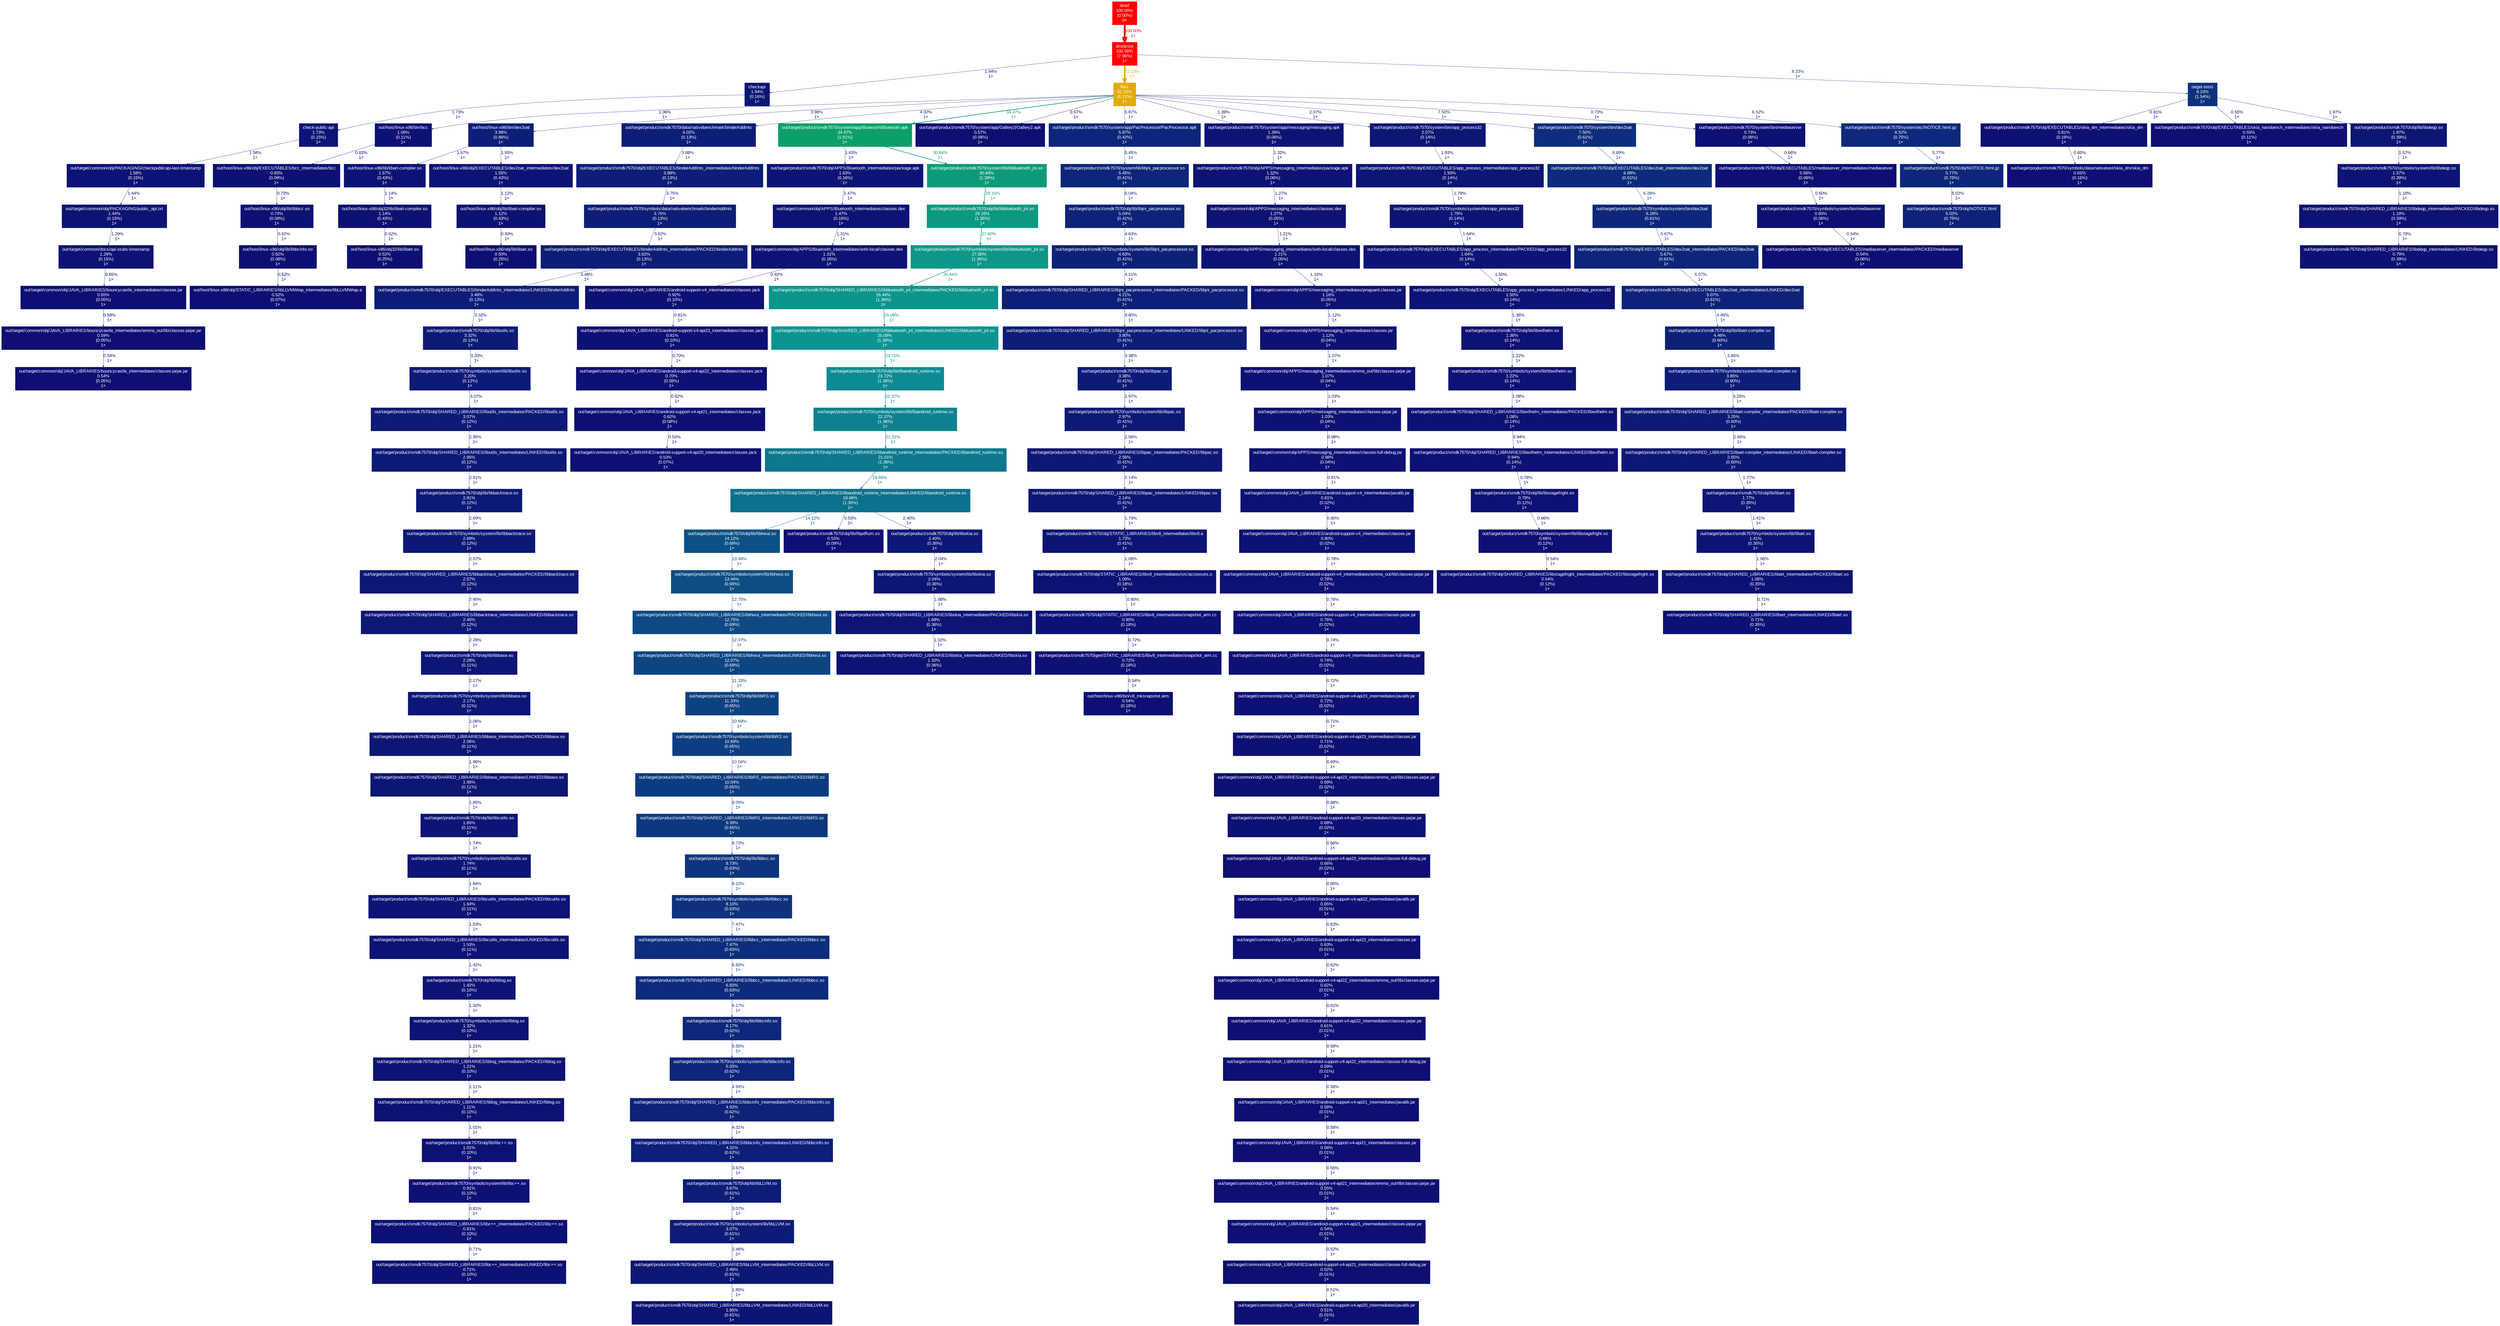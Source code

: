 digraph {
	graph [fontname=Arial, nodesep=0.125, ranksep=0.25];
	node [fontcolor=white, fontname=Arial, height=0, shape=box, style=filled, width=0];
	edge [fontname=Arial];
	"check-public-api" [color="#0d1475", fontcolor="#ffffff", fontsize="10.00", label="check-public-api\n1.73%\n(0.15%)\n1×"];
	"check-public-api" -> "out/target/common/obj/PACKAGING/checkpublicapi-last-timestamp" [arrowsize="0.35", color="#0d1375", fontcolor="#0d1375", fontsize="10.00", label="1.58%\n1×", labeldistance="0.50", penwidth="0.50"];
	checkapi [color="#0d1575", fontcolor="#ffffff", fontsize="10.00", label="checkapi\n1.94%\n(0.16%)\n1×"];
	checkapi -> "check-public-api" [arrowsize="0.35", color="#0d1475", fontcolor="#0d1475", fontsize="10.00", label="1.73%\n1×", labeldistance="0.50", penwidth="0.50"];
	droid [color="#ff0000", fontcolor="#ffffff", fontsize="10.00", label="droid\n100.00%\n(0.00%)\n0×"];
	droid -> droidcore [arrowsize="1.00", color="#ff0000", fontcolor="#ff0000", fontsize="10.00", label="100.00%\n1×", labeldistance="4.00", penwidth="4.00"];
	droidcore [color="#ff0000", fontcolor="#ffffff", fontsize="10.00", label="droidcore\n100.00%\n(7.96%)\n1×"];
	droidcore -> checkapi [arrowsize="0.35", color="#0d1575", fontcolor="#0d1575", fontsize="10.00", label="1.94%\n1×", labeldistance="0.50", penwidth="0.50"];
	droidcore -> files [arrowsize="0.90", color="#e3ab04", fontcolor="#e3ab04", fontsize="10.00", label="81.23%\n1×", labeldistance="3.25", penwidth="3.25"];
	droidcore -> "target-tests" [arrowsize="0.35", color="#0d327d", fontcolor="#0d327d", fontsize="10.00", label="8.23%\n1×", labeldistance="0.50", penwidth="0.50"];
	files [color="#e3ab04", fontcolor="#ffffff", fontsize="10.00", label="files\n81.23%\n(6.11%)\n1×"];
	files -> "out/host/linux-x86/bin/bcc" [arrowsize="0.35", color="#0d1174", fontcolor="#0d1174", fontsize="10.00", label="1.06%\n1×", labeldistance="0.50", penwidth="0.50"];
	files -> "out/host/linux-x86/bin/dex2oat" [arrowsize="0.35", color="#0d1e78", fontcolor="#0d1e78", fontsize="10.00", label="3.98%\n1×", labeldistance="0.50", penwidth="0.50"];
	files -> "out/target/product/smdk7570/data/nativebenchmark/binderAddInts" [arrowsize="0.35", color="#0d1e78", fontcolor="#0d1e78", fontsize="10.00", label="4.02%\n1×", labeldistance="0.50", penwidth="0.50"];
	files -> "out/target/product/smdk7570/system/app/Bluetooth/Bluetooth.apk" [arrowsize="0.59", color="#0ba068", fontcolor="#0ba068", fontsize="10.00", label="34.47%\n1×", labeldistance="1.38", penwidth="1.38"];
	files -> "out/target/product/smdk7570/system/app/Gallery2/Gallery2.apk" [arrowsize="0.35", color="#0d0f73", fontcolor="#0d0f73", fontsize="10.00", label="0.57%\n1×", labeldistance="0.50", penwidth="0.50"];
	files -> "out/target/product/smdk7570/system/app/PacProcessor/PacProcessor.apk" [arrowsize="0.35", color="#0d267a", fontcolor="#0d267a", fontsize="10.00", label="5.87%\n1×", labeldistance="0.50", penwidth="0.50"];
	files -> "out/target/product/smdk7570/system/app/messaging/messaging.apk" [arrowsize="0.35", color="#0d1375", fontcolor="#0d1375", fontsize="10.00", label="1.39%\n1×", labeldistance="0.50", penwidth="0.50"];
	files -> "out/target/product/smdk7570/system/bin/app_process32" [arrowsize="0.35", color="#0d1575", fontcolor="#0d1575", fontsize="10.00", label="2.07%\n1×", labeldistance="0.50", penwidth="0.50"];
	files -> "out/target/product/smdk7570/system/bin/dex2oat" [arrowsize="0.35", color="#0d2e7c", fontcolor="#0d2e7c", fontsize="10.00", label="7.50%\n1×", labeldistance="0.50", penwidth="0.50"];
	files -> "out/target/product/smdk7570/system/bin/mediaserver" [arrowsize="0.35", color="#0d1074", fontcolor="#0d1074", fontsize="10.00", label="0.73%\n1×", labeldistance="0.50", penwidth="0.50"];
	files -> "out/target/product/smdk7570/system/etc/NOTICE.html.gz" [arrowsize="0.35", color="#0d297b", fontcolor="#0d297b", fontsize="10.00", label="6.52%\n1×", labeldistance="0.50", penwidth="0.50"];
	"out/host/linux-x86/bin/bcc" [color="#0d1174", fontcolor="#ffffff", fontsize="10.00", label="out/host/linux-x86/bin/bcc\n1.06%\n(0.11%)\n1×"];
	"out/host/linux-x86/bin/bcc" -> "out/host/linux-x86/obj/EXECUTABLES/bcc_intermediates/bcc" [arrowsize="0.35", color="#0d1074", fontcolor="#0d1074", fontsize="10.00", label="0.83%\n1×", labeldistance="0.50", penwidth="0.50"];
	"out/host/linux-x86/bin/dex2oat" [color="#0d1e78", fontcolor="#ffffff", fontsize="10.00", label="out/host/linux-x86/bin/dex2oat\n3.98%\n(0.86%)\n1×"];
	"out/host/linux-x86/bin/dex2oat" -> "out/host/linux-x86/lib/libart-compiler.so" [arrowsize="0.35", color="#0d1375", fontcolor="#0d1375", fontsize="10.00", label="1.57%\n1×", labeldistance="0.50", penwidth="0.50"];
	"out/host/linux-x86/bin/dex2oat" -> "out/host/linux-x86/obj/EXECUTABLES/dex2oat_intermediates/dex2oat" [arrowsize="0.35", color="#0d1375", fontcolor="#0d1375", fontsize="10.00", label="1.55%\n1×", labeldistance="0.50", penwidth="0.50"];
	"out/host/linux-x86/bin/v8_mksnapshot.arm" [color="#0d0f73", fontcolor="#ffffff", fontsize="10.00", label="out/host/linux-x86/bin/v8_mksnapshot.arm\n0.54%\n(0.18%)\n1×"];
	"out/host/linux-x86/lib/libart-compiler.so" [color="#0d1375", fontcolor="#ffffff", fontsize="10.00", label="out/host/linux-x86/lib/libart-compiler.so\n1.57%\n(0.43%)\n1×"];
	"out/host/linux-x86/lib/libart-compiler.so" -> "out/host/linux-x86/obj32/lib/libart-compiler.so" [arrowsize="0.35", color="#0d1174", fontcolor="#0d1174", fontsize="10.00", label="1.14%\n1×", labeldistance="0.50", penwidth="0.50"];
	"out/host/linux-x86/obj/EXECUTABLES/bcc_intermediates/bcc" [color="#0d1074", fontcolor="#ffffff", fontsize="10.00", label="out/host/linux-x86/obj/EXECUTABLES/bcc_intermediates/bcc\n0.83%\n(0.09%)\n1×"];
	"out/host/linux-x86/obj/EXECUTABLES/bcc_intermediates/bcc" -> "out/host/linux-x86/obj/lib/libbcc.so" [arrowsize="0.35", color="#0d1074", fontcolor="#0d1074", fontsize="10.00", label="0.73%\n1×", labeldistance="0.50", penwidth="0.50"];
	"out/host/linux-x86/obj/EXECUTABLES/dex2oat_intermediates/dex2oat" [color="#0d1375", fontcolor="#ffffff", fontsize="10.00", label="out/host/linux-x86/obj/EXECUTABLES/dex2oat_intermediates/dex2oat\n1.55%\n(0.43%)\n1×"];
	"out/host/linux-x86/obj/EXECUTABLES/dex2oat_intermediates/dex2oat" -> "out/host/linux-x86/obj/lib/libart-compiler.so" [arrowsize="0.35", color="#0d1174", fontcolor="#0d1174", fontsize="10.00", label="1.12%\n1×", labeldistance="0.50", penwidth="0.50"];
	"out/host/linux-x86/obj/STATIC_LIBRARIES/libLLVMWrap_intermediates/libLLVMWrap.a" [color="#0d0f73", fontcolor="#ffffff", fontsize="10.00", label="out/host/linux-x86/obj/STATIC_LIBRARIES/libLLVMWrap_intermediates/libLLVMWrap.a\n0.52%\n(0.07%)\n1×"];
	"out/host/linux-x86/obj/lib/libart-compiler.so" [color="#0d1174", fontcolor="#ffffff", fontsize="10.00", label="out/host/linux-x86/obj/lib/libart-compiler.so\n1.12%\n(0.43%)\n1×"];
	"out/host/linux-x86/obj/lib/libart-compiler.so" -> "out/host/linux-x86/obj/lib/libart.so" [arrowsize="0.35", color="#0d0f73", fontcolor="#0d0f73", fontsize="10.00", label="0.50%\n1×", labeldistance="0.50", penwidth="0.50"];
	"out/host/linux-x86/obj/lib/libart.so" [color="#0d0f73", fontcolor="#ffffff", fontsize="10.00", label="out/host/linux-x86/obj/lib/libart.so\n0.50%\n(0.25%)\n1×"];
	"out/host/linux-x86/obj/lib/libbcc.so" [color="#0d1074", fontcolor="#ffffff", fontsize="10.00", label="out/host/linux-x86/obj/lib/libbcc.so\n0.73%\n(0.09%)\n1×"];
	"out/host/linux-x86/obj/lib/libbcc.so" -> "out/host/linux-x86/obj/lib/libbcinfo.so" [arrowsize="0.35", color="#0d0f74", fontcolor="#0d0f74", fontsize="10.00", label="0.62%\n1×", labeldistance="0.50", penwidth="0.50"];
	"out/host/linux-x86/obj/lib/libbcinfo.so" [color="#0d0f74", fontcolor="#ffffff", fontsize="10.00", label="out/host/linux-x86/obj/lib/libbcinfo.so\n0.62%\n(0.08%)\n1×"];
	"out/host/linux-x86/obj/lib/libbcinfo.so" -> "out/host/linux-x86/obj/STATIC_LIBRARIES/libLLVMWrap_intermediates/libLLVMWrap.a" [arrowsize="0.35", color="#0d0f73", fontcolor="#0d0f73", fontsize="10.00", label="0.52%\n1×", labeldistance="0.50", penwidth="0.50"];
	"out/host/linux-x86/obj32/lib/libart-compiler.so" [color="#0d1174", fontcolor="#ffffff", fontsize="10.00", label="out/host/linux-x86/obj32/lib/libart-compiler.so\n1.14%\n(0.43%)\n1×"];
	"out/host/linux-x86/obj32/lib/libart-compiler.so" -> "out/host/linux-x86/obj32/lib/libart.so" [arrowsize="0.35", color="#0d0f73", fontcolor="#0d0f73", fontsize="10.00", label="0.52%\n1×", labeldistance="0.50", penwidth="0.50"];
	"out/host/linux-x86/obj32/lib/libart.so" [color="#0d0f73", fontcolor="#ffffff", fontsize="10.00", label="out/host/linux-x86/obj32/lib/libart.so\n0.52%\n(0.25%)\n1×"];
	"out/target/common/docs/api-stubs-timestamp" [color="#0d1274", fontcolor="#ffffff", fontsize="10.00", label="out/target/common/docs/api-stubs-timestamp\n1.29%\n(0.15%)\n1×"];
	"out/target/common/docs/api-stubs-timestamp" -> "out/target/common/obj/JAVA_LIBRARIES/bouncycastle_intermediates/classes.jar" [arrowsize="0.35", color="#0d0f74", fontcolor="#0d0f74", fontsize="10.00", label="0.65%\n1×", labeldistance="0.50", penwidth="0.50"];
	"out/target/common/obj/APPS/Bluetooth_intermediates/classes.dex" [color="#0d1375", fontcolor="#ffffff", fontsize="10.00", label="out/target/common/obj/APPS/Bluetooth_intermediates/classes.dex\n1.47%\n(0.16%)\n1×"];
	"out/target/common/obj/APPS/Bluetooth_intermediates/classes.dex" -> "out/target/common/obj/APPS/Bluetooth_intermediates/with-local/classes.dex" [arrowsize="0.35", color="#0d1274", fontcolor="#0d1274", fontsize="10.00", label="1.31%\n1×", labeldistance="0.50", penwidth="0.50"];
	"out/target/common/obj/APPS/Bluetooth_intermediates/with-local/classes.dex" [color="#0d1274", fontcolor="#ffffff", fontsize="10.00", label="out/target/common/obj/APPS/Bluetooth_intermediates/with-local/classes.dex\n1.31%\n(0.16%)\n1×"];
	"out/target/common/obj/APPS/Bluetooth_intermediates/with-local/classes.dex" -> "out/target/common/obj/JAVA_LIBRARIES/android-support-v4_intermediates/classes.jack" [arrowsize="0.35", color="#0d1174", fontcolor="#0d1174", fontsize="10.00", label="0.92%\n1×", labeldistance="0.50", penwidth="0.50"];
	"out/target/common/obj/APPS/messaging_intermediates/classes-full-debug.jar" [color="#0d1174", fontcolor="#ffffff", fontsize="10.00", label="out/target/common/obj/APPS/messaging_intermediates/classes-full-debug.jar\n0.98%\n(0.04%)\n1×"];
	"out/target/common/obj/APPS/messaging_intermediates/classes-full-debug.jar" -> "out/target/common/obj/JAVA_LIBRARIES/android-support-v4_intermediates/javalib.jar" [arrowsize="0.35", color="#0d1074", fontcolor="#0d1074", fontsize="10.00", label="0.81%\n1×", labeldistance="0.50", penwidth="0.50"];
	"out/target/common/obj/APPS/messaging_intermediates/classes-jarjar.jar" [color="#0d1174", fontcolor="#ffffff", fontsize="10.00", label="out/target/common/obj/APPS/messaging_intermediates/classes-jarjar.jar\n1.03%\n(0.04%)\n1×"];
	"out/target/common/obj/APPS/messaging_intermediates/classes-jarjar.jar" -> "out/target/common/obj/APPS/messaging_intermediates/classes-full-debug.jar" [arrowsize="0.35", color="#0d1174", fontcolor="#0d1174", fontsize="10.00", label="0.98%\n1×", labeldistance="0.50", penwidth="0.50"];
	"out/target/common/obj/APPS/messaging_intermediates/classes.dex" [color="#0d1274", fontcolor="#ffffff", fontsize="10.00", label="out/target/common/obj/APPS/messaging_intermediates/classes.dex\n1.27%\n(0.05%)\n1×"];
	"out/target/common/obj/APPS/messaging_intermediates/classes.dex" -> "out/target/common/obj/APPS/messaging_intermediates/with-local/classes.dex" [arrowsize="0.35", color="#0d1274", fontcolor="#0d1274", fontsize="10.00", label="1.21%\n1×", labeldistance="0.50", penwidth="0.50"];
	"out/target/common/obj/APPS/messaging_intermediates/classes.jar" [color="#0d1174", fontcolor="#ffffff", fontsize="10.00", label="out/target/common/obj/APPS/messaging_intermediates/classes.jar\n1.12%\n(0.04%)\n1×"];
	"out/target/common/obj/APPS/messaging_intermediates/classes.jar" -> "out/target/common/obj/APPS/messaging_intermediates/emma_out/lib/classes-jarjar.jar" [arrowsize="0.35", color="#0d1174", fontcolor="#0d1174", fontsize="10.00", label="1.07%\n1×", labeldistance="0.50", penwidth="0.50"];
	"out/target/common/obj/APPS/messaging_intermediates/emma_out/lib/classes-jarjar.jar" [color="#0d1174", fontcolor="#ffffff", fontsize="10.00", label="out/target/common/obj/APPS/messaging_intermediates/emma_out/lib/classes-jarjar.jar\n1.07%\n(0.04%)\n1×"];
	"out/target/common/obj/APPS/messaging_intermediates/emma_out/lib/classes-jarjar.jar" -> "out/target/common/obj/APPS/messaging_intermediates/classes-jarjar.jar" [arrowsize="0.35", color="#0d1174", fontcolor="#0d1174", fontsize="10.00", label="1.03%\n1×", labeldistance="0.50", penwidth="0.50"];
	"out/target/common/obj/APPS/messaging_intermediates/proguard.classes.jar" [color="#0d1274", fontcolor="#ffffff", fontsize="10.00", label="out/target/common/obj/APPS/messaging_intermediates/proguard.classes.jar\n1.16%\n(0.05%)\n1×"];
	"out/target/common/obj/APPS/messaging_intermediates/proguard.classes.jar" -> "out/target/common/obj/APPS/messaging_intermediates/classes.jar" [arrowsize="0.35", color="#0d1174", fontcolor="#0d1174", fontsize="10.00", label="1.12%\n1×", labeldistance="0.50", penwidth="0.50"];
	"out/target/common/obj/APPS/messaging_intermediates/with-local/classes.dex" [color="#0d1274", fontcolor="#ffffff", fontsize="10.00", label="out/target/common/obj/APPS/messaging_intermediates/with-local/classes.dex\n1.21%\n(0.05%)\n1×"];
	"out/target/common/obj/APPS/messaging_intermediates/with-local/classes.dex" -> "out/target/common/obj/APPS/messaging_intermediates/proguard.classes.jar" [arrowsize="0.35", color="#0d1274", fontcolor="#0d1274", fontsize="10.00", label="1.16%\n1×", labeldistance="0.50", penwidth="0.50"];
	"out/target/common/obj/JAVA_LIBRARIES/android-support-v4-api20_intermediates/classes.jack" [color="#0d0f73", fontcolor="#ffffff", fontsize="10.00", label="out/target/common/obj/JAVA_LIBRARIES/android-support-v4-api20_intermediates/classes.jack\n0.53%\n(0.07%)\n1×"];
	"out/target/common/obj/JAVA_LIBRARIES/android-support-v4-api20_intermediates/javalib.jar" [color="#0d0f73", fontcolor="#ffffff", fontsize="10.00", label="out/target/common/obj/JAVA_LIBRARIES/android-support-v4-api20_intermediates/javalib.jar\n0.51%\n(0.01%)\n1×"];
	"out/target/common/obj/JAVA_LIBRARIES/android-support-v4-api21_intermediates/classes-full-debug.jar" [color="#0d0f73", fontcolor="#ffffff", fontsize="10.00", label="out/target/common/obj/JAVA_LIBRARIES/android-support-v4-api21_intermediates/classes-full-debug.jar\n0.52%\n(0.01%)\n1×"];
	"out/target/common/obj/JAVA_LIBRARIES/android-support-v4-api21_intermediates/classes-full-debug.jar" -> "out/target/common/obj/JAVA_LIBRARIES/android-support-v4-api20_intermediates/javalib.jar" [arrowsize="0.35", color="#0d0f73", fontcolor="#0d0f73", fontsize="10.00", label="0.51%\n1×", labeldistance="0.50", penwidth="0.50"];
	"out/target/common/obj/JAVA_LIBRARIES/android-support-v4-api21_intermediates/classes-jarjar.jar" [color="#0d0f73", fontcolor="#ffffff", fontsize="10.00", label="out/target/common/obj/JAVA_LIBRARIES/android-support-v4-api21_intermediates/classes-jarjar.jar\n0.54%\n(0.01%)\n1×"];
	"out/target/common/obj/JAVA_LIBRARIES/android-support-v4-api21_intermediates/classes-jarjar.jar" -> "out/target/common/obj/JAVA_LIBRARIES/android-support-v4-api21_intermediates/classes-full-debug.jar" [arrowsize="0.35", color="#0d0f73", fontcolor="#0d0f73", fontsize="10.00", label="0.52%\n1×", labeldistance="0.50", penwidth="0.50"];
	"out/target/common/obj/JAVA_LIBRARIES/android-support-v4-api21_intermediates/classes.jack" [color="#0d0f74", fontcolor="#ffffff", fontsize="10.00", label="out/target/common/obj/JAVA_LIBRARIES/android-support-v4-api21_intermediates/classes.jack\n0.62%\n(0.08%)\n1×"];
	"out/target/common/obj/JAVA_LIBRARIES/android-support-v4-api21_intermediates/classes.jack" -> "out/target/common/obj/JAVA_LIBRARIES/android-support-v4-api20_intermediates/classes.jack" [arrowsize="0.35", color="#0d0f73", fontcolor="#0d0f73", fontsize="10.00", label="0.53%\n1×", labeldistance="0.50", penwidth="0.50"];
	"out/target/common/obj/JAVA_LIBRARIES/android-support-v4-api21_intermediates/classes.jar" [color="#0d0f73", fontcolor="#ffffff", fontsize="10.00", label="out/target/common/obj/JAVA_LIBRARIES/android-support-v4-api21_intermediates/classes.jar\n0.56%\n(0.01%)\n1×"];
	"out/target/common/obj/JAVA_LIBRARIES/android-support-v4-api21_intermediates/classes.jar" -> "out/target/common/obj/JAVA_LIBRARIES/android-support-v4-api21_intermediates/emma_out/lib/classes-jarjar.jar" [arrowsize="0.35", color="#0d0f73", fontcolor="#0d0f73", fontsize="10.00", label="0.55%\n1×", labeldistance="0.50", penwidth="0.50"];
	"out/target/common/obj/JAVA_LIBRARIES/android-support-v4-api21_intermediates/emma_out/lib/classes-jarjar.jar" [color="#0d0f73", fontcolor="#ffffff", fontsize="10.00", label="out/target/common/obj/JAVA_LIBRARIES/android-support-v4-api21_intermediates/emma_out/lib/classes-jarjar.jar\n0.55%\n(0.01%)\n1×"];
	"out/target/common/obj/JAVA_LIBRARIES/android-support-v4-api21_intermediates/emma_out/lib/classes-jarjar.jar" -> "out/target/common/obj/JAVA_LIBRARIES/android-support-v4-api21_intermediates/classes-jarjar.jar" [arrowsize="0.35", color="#0d0f73", fontcolor="#0d0f73", fontsize="10.00", label="0.54%\n1×", labeldistance="0.50", penwidth="0.50"];
	"out/target/common/obj/JAVA_LIBRARIES/android-support-v4-api21_intermediates/javalib.jar" [color="#0d0f73", fontcolor="#ffffff", fontsize="10.00", label="out/target/common/obj/JAVA_LIBRARIES/android-support-v4-api21_intermediates/javalib.jar\n0.58%\n(0.01%)\n1×"];
	"out/target/common/obj/JAVA_LIBRARIES/android-support-v4-api21_intermediates/javalib.jar" -> "out/target/common/obj/JAVA_LIBRARIES/android-support-v4-api21_intermediates/classes.jar" [arrowsize="0.35", color="#0d0f73", fontcolor="#0d0f73", fontsize="10.00", label="0.56%\n1×", labeldistance="0.50", penwidth="0.50"];
	"out/target/common/obj/JAVA_LIBRARIES/android-support-v4-api22_intermediates/classes-full-debug.jar" [color="#0d0f74", fontcolor="#ffffff", fontsize="10.00", label="out/target/common/obj/JAVA_LIBRARIES/android-support-v4-api22_intermediates/classes-full-debug.jar\n0.59%\n(0.01%)\n1×"];
	"out/target/common/obj/JAVA_LIBRARIES/android-support-v4-api22_intermediates/classes-full-debug.jar" -> "out/target/common/obj/JAVA_LIBRARIES/android-support-v4-api21_intermediates/javalib.jar" [arrowsize="0.35", color="#0d0f73", fontcolor="#0d0f73", fontsize="10.00", label="0.58%\n1×", labeldistance="0.50", penwidth="0.50"];
	"out/target/common/obj/JAVA_LIBRARIES/android-support-v4-api22_intermediates/classes-jarjar.jar" [color="#0d0f74", fontcolor="#ffffff", fontsize="10.00", label="out/target/common/obj/JAVA_LIBRARIES/android-support-v4-api22_intermediates/classes-jarjar.jar\n0.61%\n(0.01%)\n1×"];
	"out/target/common/obj/JAVA_LIBRARIES/android-support-v4-api22_intermediates/classes-jarjar.jar" -> "out/target/common/obj/JAVA_LIBRARIES/android-support-v4-api22_intermediates/classes-full-debug.jar" [arrowsize="0.35", color="#0d0f74", fontcolor="#0d0f74", fontsize="10.00", label="0.59%\n1×", labeldistance="0.50", penwidth="0.50"];
	"out/target/common/obj/JAVA_LIBRARIES/android-support-v4-api22_intermediates/classes.jack" [color="#0d1074", fontcolor="#ffffff", fontsize="10.00", label="out/target/common/obj/JAVA_LIBRARIES/android-support-v4-api22_intermediates/classes.jack\n0.70%\n(0.08%)\n1×"];
	"out/target/common/obj/JAVA_LIBRARIES/android-support-v4-api22_intermediates/classes.jack" -> "out/target/common/obj/JAVA_LIBRARIES/android-support-v4-api21_intermediates/classes.jack" [arrowsize="0.35", color="#0d0f74", fontcolor="#0d0f74", fontsize="10.00", label="0.62%\n1×", labeldistance="0.50", penwidth="0.50"];
	"out/target/common/obj/JAVA_LIBRARIES/android-support-v4-api22_intermediates/classes.jar" [color="#0d0f74", fontcolor="#ffffff", fontsize="10.00", label="out/target/common/obj/JAVA_LIBRARIES/android-support-v4-api22_intermediates/classes.jar\n0.63%\n(0.01%)\n1×"];
	"out/target/common/obj/JAVA_LIBRARIES/android-support-v4-api22_intermediates/classes.jar" -> "out/target/common/obj/JAVA_LIBRARIES/android-support-v4-api22_intermediates/emma_out/lib/classes-jarjar.jar" [arrowsize="0.35", color="#0d0f74", fontcolor="#0d0f74", fontsize="10.00", label="0.62%\n1×", labeldistance="0.50", penwidth="0.50"];
	"out/target/common/obj/JAVA_LIBRARIES/android-support-v4-api22_intermediates/emma_out/lib/classes-jarjar.jar" [color="#0d0f74", fontcolor="#ffffff", fontsize="10.00", label="out/target/common/obj/JAVA_LIBRARIES/android-support-v4-api22_intermediates/emma_out/lib/classes-jarjar.jar\n0.62%\n(0.01%)\n1×"];
	"out/target/common/obj/JAVA_LIBRARIES/android-support-v4-api22_intermediates/emma_out/lib/classes-jarjar.jar" -> "out/target/common/obj/JAVA_LIBRARIES/android-support-v4-api22_intermediates/classes-jarjar.jar" [arrowsize="0.35", color="#0d0f74", fontcolor="#0d0f74", fontsize="10.00", label="0.61%\n1×", labeldistance="0.50", penwidth="0.50"];
	"out/target/common/obj/JAVA_LIBRARIES/android-support-v4-api22_intermediates/javalib.jar" [color="#0d0f74", fontcolor="#ffffff", fontsize="10.00", label="out/target/common/obj/JAVA_LIBRARIES/android-support-v4-api22_intermediates/javalib.jar\n0.65%\n(0.01%)\n1×"];
	"out/target/common/obj/JAVA_LIBRARIES/android-support-v4-api22_intermediates/javalib.jar" -> "out/target/common/obj/JAVA_LIBRARIES/android-support-v4-api22_intermediates/classes.jar" [arrowsize="0.35", color="#0d0f74", fontcolor="#0d0f74", fontsize="10.00", label="0.63%\n1×", labeldistance="0.50", penwidth="0.50"];
	"out/target/common/obj/JAVA_LIBRARIES/android-support-v4-api23_intermediates/classes-full-debug.jar" [color="#0d0f74", fontcolor="#ffffff", fontsize="10.00", label="out/target/common/obj/JAVA_LIBRARIES/android-support-v4-api23_intermediates/classes-full-debug.jar\n0.66%\n(0.02%)\n1×"];
	"out/target/common/obj/JAVA_LIBRARIES/android-support-v4-api23_intermediates/classes-full-debug.jar" -> "out/target/common/obj/JAVA_LIBRARIES/android-support-v4-api22_intermediates/javalib.jar" [arrowsize="0.35", color="#0d0f74", fontcolor="#0d0f74", fontsize="10.00", label="0.65%\n1×", labeldistance="0.50", penwidth="0.50"];
	"out/target/common/obj/JAVA_LIBRARIES/android-support-v4-api23_intermediates/classes-jarjar.jar" [color="#0d1074", fontcolor="#ffffff", fontsize="10.00", label="out/target/common/obj/JAVA_LIBRARIES/android-support-v4-api23_intermediates/classes-jarjar.jar\n0.68%\n(0.02%)\n1×"];
	"out/target/common/obj/JAVA_LIBRARIES/android-support-v4-api23_intermediates/classes-jarjar.jar" -> "out/target/common/obj/JAVA_LIBRARIES/android-support-v4-api23_intermediates/classes-full-debug.jar" [arrowsize="0.35", color="#0d0f74", fontcolor="#0d0f74", fontsize="10.00", label="0.66%\n1×", labeldistance="0.50", penwidth="0.50"];
	"out/target/common/obj/JAVA_LIBRARIES/android-support-v4-api23_intermediates/classes.jack" [color="#0d1074", fontcolor="#ffffff", fontsize="10.00", label="out/target/common/obj/JAVA_LIBRARIES/android-support-v4-api23_intermediates/classes.jack\n0.81%\n(0.10%)\n1×"];
	"out/target/common/obj/JAVA_LIBRARIES/android-support-v4-api23_intermediates/classes.jack" -> "out/target/common/obj/JAVA_LIBRARIES/android-support-v4-api22_intermediates/classes.jack" [arrowsize="0.35", color="#0d1074", fontcolor="#0d1074", fontsize="10.00", label="0.70%\n1×", labeldistance="0.50", penwidth="0.50"];
	"out/target/common/obj/JAVA_LIBRARIES/android-support-v4-api23_intermediates/classes.jar" [color="#0d1074", fontcolor="#ffffff", fontsize="10.00", label="out/target/common/obj/JAVA_LIBRARIES/android-support-v4-api23_intermediates/classes.jar\n0.71%\n(0.02%)\n1×"];
	"out/target/common/obj/JAVA_LIBRARIES/android-support-v4-api23_intermediates/classes.jar" -> "out/target/common/obj/JAVA_LIBRARIES/android-support-v4-api23_intermediates/emma_out/lib/classes-jarjar.jar" [arrowsize="0.35", color="#0d1074", fontcolor="#0d1074", fontsize="10.00", label="0.69%\n1×", labeldistance="0.50", penwidth="0.50"];
	"out/target/common/obj/JAVA_LIBRARIES/android-support-v4-api23_intermediates/emma_out/lib/classes-jarjar.jar" [color="#0d1074", fontcolor="#ffffff", fontsize="10.00", label="out/target/common/obj/JAVA_LIBRARIES/android-support-v4-api23_intermediates/emma_out/lib/classes-jarjar.jar\n0.69%\n(0.02%)\n1×"];
	"out/target/common/obj/JAVA_LIBRARIES/android-support-v4-api23_intermediates/emma_out/lib/classes-jarjar.jar" -> "out/target/common/obj/JAVA_LIBRARIES/android-support-v4-api23_intermediates/classes-jarjar.jar" [arrowsize="0.35", color="#0d1074", fontcolor="#0d1074", fontsize="10.00", label="0.68%\n1×", labeldistance="0.50", penwidth="0.50"];
	"out/target/common/obj/JAVA_LIBRARIES/android-support-v4-api23_intermediates/javalib.jar" [color="#0d1074", fontcolor="#ffffff", fontsize="10.00", label="out/target/common/obj/JAVA_LIBRARIES/android-support-v4-api23_intermediates/javalib.jar\n0.72%\n(0.02%)\n1×"];
	"out/target/common/obj/JAVA_LIBRARIES/android-support-v4-api23_intermediates/javalib.jar" -> "out/target/common/obj/JAVA_LIBRARIES/android-support-v4-api23_intermediates/classes.jar" [arrowsize="0.35", color="#0d1074", fontcolor="#0d1074", fontsize="10.00", label="0.71%\n1×", labeldistance="0.50", penwidth="0.50"];
	"out/target/common/obj/JAVA_LIBRARIES/android-support-v4_intermediates/classes-full-debug.jar" [color="#0d1074", fontcolor="#ffffff", fontsize="10.00", label="out/target/common/obj/JAVA_LIBRARIES/android-support-v4_intermediates/classes-full-debug.jar\n0.74%\n(0.02%)\n1×"];
	"out/target/common/obj/JAVA_LIBRARIES/android-support-v4_intermediates/classes-full-debug.jar" -> "out/target/common/obj/JAVA_LIBRARIES/android-support-v4-api23_intermediates/javalib.jar" [arrowsize="0.35", color="#0d1074", fontcolor="#0d1074", fontsize="10.00", label="0.72%\n1×", labeldistance="0.50", penwidth="0.50"];
	"out/target/common/obj/JAVA_LIBRARIES/android-support-v4_intermediates/classes-jarjar.jar" [color="#0d1074", fontcolor="#ffffff", fontsize="10.00", label="out/target/common/obj/JAVA_LIBRARIES/android-support-v4_intermediates/classes-jarjar.jar\n0.76%\n(0.02%)\n1×"];
	"out/target/common/obj/JAVA_LIBRARIES/android-support-v4_intermediates/classes-jarjar.jar" -> "out/target/common/obj/JAVA_LIBRARIES/android-support-v4_intermediates/classes-full-debug.jar" [arrowsize="0.35", color="#0d1074", fontcolor="#0d1074", fontsize="10.00", label="0.74%\n1×", labeldistance="0.50", penwidth="0.50"];
	"out/target/common/obj/JAVA_LIBRARIES/android-support-v4_intermediates/classes.jack" [color="#0d1174", fontcolor="#ffffff", fontsize="10.00", label="out/target/common/obj/JAVA_LIBRARIES/android-support-v4_intermediates/classes.jack\n0.92%\n(0.10%)\n1×"];
	"out/target/common/obj/JAVA_LIBRARIES/android-support-v4_intermediates/classes.jack" -> "out/target/common/obj/JAVA_LIBRARIES/android-support-v4-api23_intermediates/classes.jack" [arrowsize="0.35", color="#0d1074", fontcolor="#0d1074", fontsize="10.00", label="0.81%\n1×", labeldistance="0.50", penwidth="0.50"];
	"out/target/common/obj/JAVA_LIBRARIES/android-support-v4_intermediates/classes.jar" [color="#0d1074", fontcolor="#ffffff", fontsize="10.00", label="out/target/common/obj/JAVA_LIBRARIES/android-support-v4_intermediates/classes.jar\n0.80%\n(0.02%)\n1×"];
	"out/target/common/obj/JAVA_LIBRARIES/android-support-v4_intermediates/classes.jar" -> "out/target/common/obj/JAVA_LIBRARIES/android-support-v4_intermediates/emma_out/lib/classes-jarjar.jar" [arrowsize="0.35", color="#0d1074", fontcolor="#0d1074", fontsize="10.00", label="0.78%\n1×", labeldistance="0.50", penwidth="0.50"];
	"out/target/common/obj/JAVA_LIBRARIES/android-support-v4_intermediates/emma_out/lib/classes-jarjar.jar" [color="#0d1074", fontcolor="#ffffff", fontsize="10.00", label="out/target/common/obj/JAVA_LIBRARIES/android-support-v4_intermediates/emma_out/lib/classes-jarjar.jar\n0.78%\n(0.02%)\n1×"];
	"out/target/common/obj/JAVA_LIBRARIES/android-support-v4_intermediates/emma_out/lib/classes-jarjar.jar" -> "out/target/common/obj/JAVA_LIBRARIES/android-support-v4_intermediates/classes-jarjar.jar" [arrowsize="0.35", color="#0d1074", fontcolor="#0d1074", fontsize="10.00", label="0.76%\n1×", labeldistance="0.50", penwidth="0.50"];
	"out/target/common/obj/JAVA_LIBRARIES/android-support-v4_intermediates/javalib.jar" [color="#0d1074", fontcolor="#ffffff", fontsize="10.00", label="out/target/common/obj/JAVA_LIBRARIES/android-support-v4_intermediates/javalib.jar\n0.81%\n(0.02%)\n1×"];
	"out/target/common/obj/JAVA_LIBRARIES/android-support-v4_intermediates/javalib.jar" -> "out/target/common/obj/JAVA_LIBRARIES/android-support-v4_intermediates/classes.jar" [arrowsize="0.35", color="#0d1074", fontcolor="#0d1074", fontsize="10.00", label="0.80%\n1×", labeldistance="0.50", penwidth="0.50"];
	"out/target/common/obj/JAVA_LIBRARIES/bouncycastle_intermediates/classes-jarjar.jar" [color="#0d0f73", fontcolor="#ffffff", fontsize="10.00", label="out/target/common/obj/JAVA_LIBRARIES/bouncycastle_intermediates/classes-jarjar.jar\n0.54%\n(0.05%)\n1×"];
	"out/target/common/obj/JAVA_LIBRARIES/bouncycastle_intermediates/classes.jar" [color="#0d0f74", fontcolor="#ffffff", fontsize="10.00", label="out/target/common/obj/JAVA_LIBRARIES/bouncycastle_intermediates/classes.jar\n0.65%\n(0.05%)\n1×"];
	"out/target/common/obj/JAVA_LIBRARIES/bouncycastle_intermediates/classes.jar" -> "out/target/common/obj/JAVA_LIBRARIES/bouncycastle_intermediates/emma_out/lib/classes-jarjar.jar" [arrowsize="0.35", color="#0d0f74", fontcolor="#0d0f74", fontsize="10.00", label="0.59%\n1×", labeldistance="0.50", penwidth="0.50"];
	"out/target/common/obj/JAVA_LIBRARIES/bouncycastle_intermediates/emma_out/lib/classes-jarjar.jar" [color="#0d0f74", fontcolor="#ffffff", fontsize="10.00", label="out/target/common/obj/JAVA_LIBRARIES/bouncycastle_intermediates/emma_out/lib/classes-jarjar.jar\n0.59%\n(0.05%)\n1×"];
	"out/target/common/obj/JAVA_LIBRARIES/bouncycastle_intermediates/emma_out/lib/classes-jarjar.jar" -> "out/target/common/obj/JAVA_LIBRARIES/bouncycastle_intermediates/classes-jarjar.jar" [arrowsize="0.35", color="#0d0f73", fontcolor="#0d0f73", fontsize="10.00", label="0.54%\n1×", labeldistance="0.50", penwidth="0.50"];
	"out/target/common/obj/PACKAGING/checkpublicapi-last-timestamp" [color="#0d1375", fontcolor="#ffffff", fontsize="10.00", label="out/target/common/obj/PACKAGING/checkpublicapi-last-timestamp\n1.58%\n(0.15%)\n1×"];
	"out/target/common/obj/PACKAGING/checkpublicapi-last-timestamp" -> "out/target/common/obj/PACKAGING/public_api.txt" [arrowsize="0.35", color="#0d1375", fontcolor="#0d1375", fontsize="10.00", label="1.44%\n1×", labeldistance="0.50", penwidth="0.50"];
	"out/target/common/obj/PACKAGING/public_api.txt" [color="#0d1375", fontcolor="#ffffff", fontsize="10.00", label="out/target/common/obj/PACKAGING/public_api.txt\n1.44%\n(0.15%)\n1×"];
	"out/target/common/obj/PACKAGING/public_api.txt" -> "out/target/common/docs/api-stubs-timestamp" [arrowsize="0.35", color="#0d1274", fontcolor="#0d1274", fontsize="10.00", label="1.29%\n1×", labeldistance="0.50", penwidth="0.50"];
	"out/target/product/smdk7570/data/nativebenchmark/binderAddInts" [color="#0d1e78", fontcolor="#ffffff", fontsize="10.00", label="out/target/product/smdk7570/data/nativebenchmark/binderAddInts\n4.02%\n(0.13%)\n1×"];
	"out/target/product/smdk7570/data/nativebenchmark/binderAddInts" -> "out/target/product/smdk7570/obj/EXECUTABLES/binderAddInts_intermediates/binderAddInts" [arrowsize="0.35", color="#0d1d78", fontcolor="#0d1d78", fontsize="10.00", label="3.88%\n1×", labeldistance="0.50", penwidth="0.50"];
	"out/target/product/smdk7570/gen/STATIC_LIBRARIES/libv8_intermediates/snapshot_arm.cc" [color="#0d1074", fontcolor="#ffffff", fontsize="10.00", label="out/target/product/smdk7570/gen/STATIC_LIBRARIES/libv8_intermediates/snapshot_arm.cc\n0.72%\n(0.18%)\n1×"];
	"out/target/product/smdk7570/gen/STATIC_LIBRARIES/libv8_intermediates/snapshot_arm.cc" -> "out/host/linux-x86/bin/v8_mksnapshot.arm" [arrowsize="0.35", color="#0d0f73", fontcolor="#0d0f73", fontsize="10.00", label="0.54%\n1×", labeldistance="0.50", penwidth="0.50"];
	"out/target/product/smdk7570/obj/APPS/Bluetooth_intermediates/package.apk" [color="#0d1475", fontcolor="#ffffff", fontsize="10.00", label="out/target/product/smdk7570/obj/APPS/Bluetooth_intermediates/package.apk\n1.63%\n(0.16%)\n1×"];
	"out/target/product/smdk7570/obj/APPS/Bluetooth_intermediates/package.apk" -> "out/target/common/obj/APPS/Bluetooth_intermediates/classes.dex" [arrowsize="0.35", color="#0d1375", fontcolor="#0d1375", fontsize="10.00", label="1.47%\n1×", labeldistance="0.50", penwidth="0.50"];
	"out/target/product/smdk7570/obj/APPS/messaging_intermediates/package.apk" [color="#0d1274", fontcolor="#ffffff", fontsize="10.00", label="out/target/product/smdk7570/obj/APPS/messaging_intermediates/package.apk\n1.32%\n(0.06%)\n1×"];
	"out/target/product/smdk7570/obj/APPS/messaging_intermediates/package.apk" -> "out/target/common/obj/APPS/messaging_intermediates/classes.dex" [arrowsize="0.35", color="#0d1274", fontcolor="#0d1274", fontsize="10.00", label="1.27%\n1×", labeldistance="0.50", penwidth="0.50"];
	"out/target/product/smdk7570/obj/EXECUTABLES/app_process_intermediates/LINKED/app_process32" [color="#0d1375", fontcolor="#ffffff", fontsize="10.00", label="out/target/product/smdk7570/obj/EXECUTABLES/app_process_intermediates/LINKED/app_process32\n1.50%\n(0.14%)\n1×"];
	"out/target/product/smdk7570/obj/EXECUTABLES/app_process_intermediates/LINKED/app_process32" -> "out/target/product/smdk7570/obj/lib/libwilhelm.so" [arrowsize="0.35", color="#0d1274", fontcolor="#0d1274", fontsize="10.00", label="1.36%\n1×", labeldistance="0.50", penwidth="0.50"];
	"out/target/product/smdk7570/obj/EXECUTABLES/app_process_intermediates/PACKED/app_process32" [color="#0d1475", fontcolor="#ffffff", fontsize="10.00", label="out/target/product/smdk7570/obj/EXECUTABLES/app_process_intermediates/PACKED/app_process32\n1.64%\n(0.14%)\n1×"];
	"out/target/product/smdk7570/obj/EXECUTABLES/app_process_intermediates/PACKED/app_process32" -> "out/target/product/smdk7570/obj/EXECUTABLES/app_process_intermediates/LINKED/app_process32" [arrowsize="0.35", color="#0d1375", fontcolor="#0d1375", fontsize="10.00", label="1.50%\n1×", labeldistance="0.50", penwidth="0.50"];
	"out/target/product/smdk7570/obj/EXECUTABLES/app_process_intermediates/app_process32" [color="#0d1575", fontcolor="#ffffff", fontsize="10.00", label="out/target/product/smdk7570/obj/EXECUTABLES/app_process_intermediates/app_process32\n1.93%\n(0.14%)\n1×"];
	"out/target/product/smdk7570/obj/EXECUTABLES/app_process_intermediates/app_process32" -> "out/target/product/smdk7570/symbols/system/bin/app_process32" [arrowsize="0.35", color="#0d1475", fontcolor="#0d1475", fontsize="10.00", label="1.79%\n1×", labeldistance="0.50", penwidth="0.50"];
	"out/target/product/smdk7570/obj/EXECUTABLES/binderAddInts_intermediates/LINKED/binderAddInts" [color="#0d1c77", fontcolor="#ffffff", fontsize="10.00", label="out/target/product/smdk7570/obj/EXECUTABLES/binderAddInts_intermediates/LINKED/binderAddInts\n3.48%\n(0.13%)\n1×"];
	"out/target/product/smdk7570/obj/EXECUTABLES/binderAddInts_intermediates/LINKED/binderAddInts" -> "out/target/product/smdk7570/obj/lib/libutils.so" [arrowsize="0.35", color="#0d1b77", fontcolor="#0d1b77", fontsize="10.00", label="3.32%\n1×", labeldistance="0.50", penwidth="0.50"];
	"out/target/product/smdk7570/obj/EXECUTABLES/binderAddInts_intermediates/PACKED/binderAddInts" [color="#0d1c77", fontcolor="#ffffff", fontsize="10.00", label="out/target/product/smdk7570/obj/EXECUTABLES/binderAddInts_intermediates/PACKED/binderAddInts\n3.62%\n(0.13%)\n1×"];
	"out/target/product/smdk7570/obj/EXECUTABLES/binderAddInts_intermediates/PACKED/binderAddInts" -> "out/target/product/smdk7570/obj/EXECUTABLES/binderAddInts_intermediates/LINKED/binderAddInts" [arrowsize="0.35", color="#0d1c77", fontcolor="#0d1c77", fontsize="10.00", label="3.48%\n1×", labeldistance="0.50", penwidth="0.50"];
	"out/target/product/smdk7570/obj/EXECUTABLES/binderAddInts_intermediates/binderAddInts" [color="#0d1d78", fontcolor="#ffffff", fontsize="10.00", label="out/target/product/smdk7570/obj/EXECUTABLES/binderAddInts_intermediates/binderAddInts\n3.88%\n(0.13%)\n1×"];
	"out/target/product/smdk7570/obj/EXECUTABLES/binderAddInts_intermediates/binderAddInts" -> "out/target/product/smdk7570/symbols/data/nativebenchmark/binderAddInts" [arrowsize="0.35", color="#0d1d78", fontcolor="#0d1d78", fontsize="10.00", label="3.75%\n1×", labeldistance="0.50", penwidth="0.50"];
	"out/target/product/smdk7570/obj/EXECUTABLES/dex2oat_intermediates/LINKED/dex2oat" [color="#0d2379", fontcolor="#ffffff", fontsize="10.00", label="out/target/product/smdk7570/obj/EXECUTABLES/dex2oat_intermediates/LINKED/dex2oat\n5.07%\n(0.61%)\n1×"];
	"out/target/product/smdk7570/obj/EXECUTABLES/dex2oat_intermediates/LINKED/dex2oat" -> "out/target/product/smdk7570/obj/lib/libart-compiler.so" [arrowsize="0.35", color="#0d2078", fontcolor="#0d2078", fontsize="10.00", label="4.46%\n1×", labeldistance="0.50", penwidth="0.50"];
	"out/target/product/smdk7570/obj/EXECUTABLES/dex2oat_intermediates/PACKED/dex2oat" [color="#0d267a", fontcolor="#ffffff", fontsize="10.00", label="out/target/product/smdk7570/obj/EXECUTABLES/dex2oat_intermediates/PACKED/dex2oat\n5.67%\n(0.61%)\n1×"];
	"out/target/product/smdk7570/obj/EXECUTABLES/dex2oat_intermediates/PACKED/dex2oat" -> "out/target/product/smdk7570/obj/EXECUTABLES/dex2oat_intermediates/LINKED/dex2oat" [arrowsize="0.35", color="#0d2379", fontcolor="#0d2379", fontsize="10.00", label="5.07%\n1×", labeldistance="0.50", penwidth="0.50"];
	"out/target/product/smdk7570/obj/EXECUTABLES/dex2oat_intermediates/dex2oat" [color="#0d2b7c", fontcolor="#ffffff", fontsize="10.00", label="out/target/product/smdk7570/obj/EXECUTABLES/dex2oat_intermediates/dex2oat\n6.89%\n(0.61%)\n1×"];
	"out/target/product/smdk7570/obj/EXECUTABLES/dex2oat_intermediates/dex2oat" -> "out/target/product/smdk7570/symbols/system/bin/dex2oat" [arrowsize="0.35", color="#0d287b", fontcolor="#0d287b", fontsize="10.00", label="6.28%\n1×", labeldistance="0.50", penwidth="0.50"];
	"out/target/product/smdk7570/obj/EXECUTABLES/mediaserver_intermediates/PACKED/mediaserver" [color="#0d0f73", fontcolor="#ffffff", fontsize="10.00", label="out/target/product/smdk7570/obj/EXECUTABLES/mediaserver_intermediates/PACKED/mediaserver\n0.54%\n(0.06%)\n1×"];
	"out/target/product/smdk7570/obj/EXECUTABLES/mediaserver_intermediates/mediaserver" [color="#0d0f74", fontcolor="#ffffff", fontsize="10.00", label="out/target/product/smdk7570/obj/EXECUTABLES/mediaserver_intermediates/mediaserver\n0.66%\n(0.06%)\n1×"];
	"out/target/product/smdk7570/obj/EXECUTABLES/mediaserver_intermediates/mediaserver" -> "out/target/product/smdk7570/symbols/system/bin/mediaserver" [arrowsize="0.35", color="#0d0f74", fontcolor="#0d0f74", fontsize="10.00", label="0.60%\n1×", labeldistance="0.50", penwidth="0.50"];
	"out/target/product/smdk7570/obj/EXECUTABLES/skia_dm_intermediates/skia_dm" [color="#0d1074", fontcolor="#ffffff", fontsize="10.00", label="out/target/product/smdk7570/obj/EXECUTABLES/skia_dm_intermediates/skia_dm\n0.81%\n(0.16%)\n1×"];
	"out/target/product/smdk7570/obj/EXECUTABLES/skia_dm_intermediates/skia_dm" -> "out/target/product/smdk7570/symbols/data/nativetest/skia_dm/skia_dm" [arrowsize="0.35", color="#0d0f74", fontcolor="#0d0f74", fontsize="10.00", label="0.65%\n1×", labeldistance="0.50", penwidth="0.50"];
	"out/target/product/smdk7570/obj/EXECUTABLES/skia_nanobench_intermediates/skia_nanobench" [color="#0d0f73", fontcolor="#ffffff", fontsize="10.00", label="out/target/product/smdk7570/obj/EXECUTABLES/skia_nanobench_intermediates/skia_nanobench\n0.55%\n(0.11%)\n1×"];
	"out/target/product/smdk7570/obj/NOTICE.html" [color="#0d2279", fontcolor="#ffffff", fontsize="10.00", label="out/target/product/smdk7570/obj/NOTICE.html\n5.02%\n(0.75%)\n1×"];
	"out/target/product/smdk7570/obj/NOTICE.html.gz" [color="#0d267a", fontcolor="#ffffff", fontsize="10.00", label="out/target/product/smdk7570/obj/NOTICE.html.gz\n5.77%\n(0.75%)\n1×"];
	"out/target/product/smdk7570/obj/NOTICE.html.gz" -> "out/target/product/smdk7570/obj/NOTICE.html" [arrowsize="0.35", color="#0d2279", fontcolor="#0d2279", fontsize="10.00", label="5.02%\n1×", labeldistance="0.50", penwidth="0.50"];
	"out/target/product/smdk7570/obj/SHARED_LIBRARIES/libLLVM_intermediates/LINKED/libLLVM.so" [color="#0d1475", fontcolor="#ffffff", fontsize="10.00", label="out/target/product/smdk7570/obj/SHARED_LIBRARIES/libLLVM_intermediates/LINKED/libLLVM.so\n1.85%\n(0.61%)\n1×"];
	"out/target/product/smdk7570/obj/SHARED_LIBRARIES/libLLVM_intermediates/PACKED/libLLVM.so" [color="#0d1776", fontcolor="#ffffff", fontsize="10.00", label="out/target/product/smdk7570/obj/SHARED_LIBRARIES/libLLVM_intermediates/PACKED/libLLVM.so\n2.46%\n(0.61%)\n1×"];
	"out/target/product/smdk7570/obj/SHARED_LIBRARIES/libLLVM_intermediates/PACKED/libLLVM.so" -> "out/target/product/smdk7570/obj/SHARED_LIBRARIES/libLLVM_intermediates/LINKED/libLLVM.so" [arrowsize="0.35", color="#0d1475", fontcolor="#0d1475", fontsize="10.00", label="1.85%\n1×", labeldistance="0.50", penwidth="0.50"];
	"out/target/product/smdk7570/obj/SHARED_LIBRARIES/libRS_intermediates/LINKED/libRS.so" [color="#0d387f", fontcolor="#ffffff", fontsize="10.00", label="out/target/product/smdk7570/obj/SHARED_LIBRARIES/libRS_intermediates/LINKED/libRS.so\n9.39%\n(0.65%)\n1×"];
	"out/target/product/smdk7570/obj/SHARED_LIBRARIES/libRS_intermediates/LINKED/libRS.so" -> "out/target/product/smdk7570/obj/lib/libbcc.so" [arrowsize="0.35", color="#0d347e", fontcolor="#0d347e", fontsize="10.00", label="8.73%\n1×", labeldistance="0.50", penwidth="0.50"];
	"out/target/product/smdk7570/obj/SHARED_LIBRARIES/libRS_intermediates/PACKED/libRS.so" [color="#0d3b80", fontcolor="#ffffff", fontsize="10.00", label="out/target/product/smdk7570/obj/SHARED_LIBRARIES/libRS_intermediates/PACKED/libRS.so\n10.04%\n(0.65%)\n1×"];
	"out/target/product/smdk7570/obj/SHARED_LIBRARIES/libRS_intermediates/PACKED/libRS.so" -> "out/target/product/smdk7570/obj/SHARED_LIBRARIES/libRS_intermediates/LINKED/libRS.so" [arrowsize="0.35", color="#0d387f", fontcolor="#0d387f", fontsize="10.00", label="9.39%\n1×", labeldistance="0.50", penwidth="0.50"];
	"out/target/product/smdk7570/obj/SHARED_LIBRARIES/libandroid_runtime_intermediates/LINKED/libandroid_runtime.so" [color="#0c718c", fontcolor="#ffffff", fontsize="10.00", label="out/target/product/smdk7570/obj/SHARED_LIBRARIES/libandroid_runtime_intermediates/LINKED/libandroid_runtime.so\n19.66%\n(1.35%)\n1×"];
	"out/target/product/smdk7570/obj/SHARED_LIBRARIES/libandroid_runtime_intermediates/LINKED/libandroid_runtime.so" -> "out/target/product/smdk7570/obj/lib/libhwui.so" [arrowsize="0.38", color="#0c5185", fontcolor="#0c5185", fontsize="10.00", label="14.12%\n1×", labeldistance="0.56", penwidth="0.56"];
	"out/target/product/smdk7570/obj/SHARED_LIBRARIES/libandroid_runtime_intermediates/LINKED/libandroid_runtime.so" -> "out/target/product/smdk7570/obj/lib/libpdfium.so" [arrowsize="0.35", color="#0d0f73", fontcolor="#0d0f73", fontsize="10.00", label="0.53%\n1×", labeldistance="0.50", penwidth="0.50"];
	"out/target/product/smdk7570/obj/SHARED_LIBRARIES/libandroid_runtime_intermediates/LINKED/libandroid_runtime.so" -> "out/target/product/smdk7570/obj/lib/libskia.so" [arrowsize="0.35", color="#0d1776", fontcolor="#0d1776", fontsize="10.00", label="2.40%\n1×", labeldistance="0.50", penwidth="0.50"];
	"out/target/product/smdk7570/obj/SHARED_LIBRARIES/libandroid_runtime_intermediates/PACKED/libandroid_runtime.so" [color="#0c798e", fontcolor="#ffffff", fontsize="10.00", label="out/target/product/smdk7570/obj/SHARED_LIBRARIES/libandroid_runtime_intermediates/PACKED/libandroid_runtime.so\n21.01%\n(1.36%)\n1×"];
	"out/target/product/smdk7570/obj/SHARED_LIBRARIES/libandroid_runtime_intermediates/PACKED/libandroid_runtime.so" -> "out/target/product/smdk7570/obj/SHARED_LIBRARIES/libandroid_runtime_intermediates/LINKED/libandroid_runtime.so" [arrowsize="0.44", color="#0c718c", fontcolor="#0c718c", fontsize="10.00", label="19.66%\n1×", labeldistance="0.79", penwidth="0.79"];
	"out/target/product/smdk7570/obj/SHARED_LIBRARIES/libart-compiler_intermediates/LINKED/libart-compiler.so" [color="#0d1876", fontcolor="#ffffff", fontsize="10.00", label="out/target/product/smdk7570/obj/SHARED_LIBRARIES/libart-compiler_intermediates/LINKED/libart-compiler.so\n2.65%\n(0.60%)\n1×"];
	"out/target/product/smdk7570/obj/SHARED_LIBRARIES/libart-compiler_intermediates/LINKED/libart-compiler.so" -> "out/target/product/smdk7570/obj/lib/libart.so" [arrowsize="0.35", color="#0d1475", fontcolor="#0d1475", fontsize="10.00", label="1.77%\n1×", labeldistance="0.50", penwidth="0.50"];
	"out/target/product/smdk7570/obj/SHARED_LIBRARIES/libart-compiler_intermediates/PACKED/libart-compiler.so" [color="#0d1b77", fontcolor="#ffffff", fontsize="10.00", label="out/target/product/smdk7570/obj/SHARED_LIBRARIES/libart-compiler_intermediates/PACKED/libart-compiler.so\n3.25%\n(0.60%)\n1×"];
	"out/target/product/smdk7570/obj/SHARED_LIBRARIES/libart-compiler_intermediates/PACKED/libart-compiler.so" -> "out/target/product/smdk7570/obj/SHARED_LIBRARIES/libart-compiler_intermediates/LINKED/libart-compiler.so" [arrowsize="0.35", color="#0d1876", fontcolor="#0d1876", fontsize="10.00", label="2.65%\n1×", labeldistance="0.50", penwidth="0.50"];
	"out/target/product/smdk7570/obj/SHARED_LIBRARIES/libart_intermediates/LINKED/libart.so" [color="#0d1074", fontcolor="#ffffff", fontsize="10.00", label="out/target/product/smdk7570/obj/SHARED_LIBRARIES/libart_intermediates/LINKED/libart.so\n0.71%\n(0.35%)\n1×"];
	"out/target/product/smdk7570/obj/SHARED_LIBRARIES/libart_intermediates/PACKED/libart.so" [color="#0d1174", fontcolor="#ffffff", fontsize="10.00", label="out/target/product/smdk7570/obj/SHARED_LIBRARIES/libart_intermediates/PACKED/libart.so\n1.06%\n(0.35%)\n1×"];
	"out/target/product/smdk7570/obj/SHARED_LIBRARIES/libart_intermediates/PACKED/libart.so" -> "out/target/product/smdk7570/obj/SHARED_LIBRARIES/libart_intermediates/LINKED/libart.so" [arrowsize="0.35", color="#0d1074", fontcolor="#0d1074", fontsize="10.00", label="0.71%\n1×", labeldistance="0.50", penwidth="0.50"];
	"out/target/product/smdk7570/obj/SHARED_LIBRARIES/libbacktrace_intermediates/LINKED/libbacktrace.so" [color="#0d1776", fontcolor="#ffffff", fontsize="10.00", label="out/target/product/smdk7570/obj/SHARED_LIBRARIES/libbacktrace_intermediates/LINKED/libbacktrace.so\n2.45%\n(0.12%)\n1×"];
	"out/target/product/smdk7570/obj/SHARED_LIBRARIES/libbacktrace_intermediates/LINKED/libbacktrace.so" -> "out/target/product/smdk7570/obj/lib/libbase.so" [arrowsize="0.35", color="#0d1676", fontcolor="#0d1676", fontsize="10.00", label="2.28%\n1×", labeldistance="0.50", penwidth="0.50"];
	"out/target/product/smdk7570/obj/SHARED_LIBRARIES/libbacktrace_intermediates/PACKED/libbacktrace.so" [color="#0d1876", fontcolor="#ffffff", fontsize="10.00", label="out/target/product/smdk7570/obj/SHARED_LIBRARIES/libbacktrace_intermediates/PACKED/libbacktrace.so\n2.57%\n(0.12%)\n1×"];
	"out/target/product/smdk7570/obj/SHARED_LIBRARIES/libbacktrace_intermediates/PACKED/libbacktrace.so" -> "out/target/product/smdk7570/obj/SHARED_LIBRARIES/libbacktrace_intermediates/LINKED/libbacktrace.so" [arrowsize="0.35", color="#0d1776", fontcolor="#0d1776", fontsize="10.00", label="2.45%\n1×", labeldistance="0.50", penwidth="0.50"];
	"out/target/product/smdk7570/obj/SHARED_LIBRARIES/libbase_intermediates/LINKED/libbase.so" [color="#0d1575", fontcolor="#ffffff", fontsize="10.00", label="out/target/product/smdk7570/obj/SHARED_LIBRARIES/libbase_intermediates/LINKED/libbase.so\n1.96%\n(0.11%)\n1×"];
	"out/target/product/smdk7570/obj/SHARED_LIBRARIES/libbase_intermediates/LINKED/libbase.so" -> "out/target/product/smdk7570/obj/lib/libcutils.so" [arrowsize="0.35", color="#0d1475", fontcolor="#0d1475", fontsize="10.00", label="1.85%\n1×", labeldistance="0.50", penwidth="0.50"];
	"out/target/product/smdk7570/obj/SHARED_LIBRARIES/libbase_intermediates/PACKED/libbase.so" [color="#0d1575", fontcolor="#ffffff", fontsize="10.00", label="out/target/product/smdk7570/obj/SHARED_LIBRARIES/libbase_intermediates/PACKED/libbase.so\n2.06%\n(0.11%)\n1×"];
	"out/target/product/smdk7570/obj/SHARED_LIBRARIES/libbase_intermediates/PACKED/libbase.so" -> "out/target/product/smdk7570/obj/SHARED_LIBRARIES/libbase_intermediates/LINKED/libbase.so" [arrowsize="0.35", color="#0d1575", fontcolor="#0d1575", fontsize="10.00", label="1.96%\n1×", labeldistance="0.50", penwidth="0.50"];
	"out/target/product/smdk7570/obj/SHARED_LIBRARIES/libbcc_intermediates/LINKED/libbcc.so" [color="#0d2b7c", fontcolor="#ffffff", fontsize="10.00", label="out/target/product/smdk7570/obj/SHARED_LIBRARIES/libbcc_intermediates/LINKED/libbcc.so\n6.83%\n(0.63%)\n1×"];
	"out/target/product/smdk7570/obj/SHARED_LIBRARIES/libbcc_intermediates/LINKED/libbcc.so" -> "out/target/product/smdk7570/obj/lib/libbcinfo.so" [arrowsize="0.35", color="#0d287b", fontcolor="#0d287b", fontsize="10.00", label="6.17%\n1×", labeldistance="0.50", penwidth="0.50"];
	"out/target/product/smdk7570/obj/SHARED_LIBRARIES/libbcc_intermediates/PACKED/libbcc.so" [color="#0d2e7c", fontcolor="#ffffff", fontsize="10.00", label="out/target/product/smdk7570/obj/SHARED_LIBRARIES/libbcc_intermediates/PACKED/libbcc.so\n7.47%\n(0.63%)\n1×"];
	"out/target/product/smdk7570/obj/SHARED_LIBRARIES/libbcc_intermediates/PACKED/libbcc.so" -> "out/target/product/smdk7570/obj/SHARED_LIBRARIES/libbcc_intermediates/LINKED/libbcc.so" [arrowsize="0.35", color="#0d2b7c", fontcolor="#0d2b7c", fontsize="10.00", label="6.83%\n1×", labeldistance="0.50", penwidth="0.50"];
	"out/target/product/smdk7570/obj/SHARED_LIBRARIES/libbcinfo_intermediates/LINKED/libbcinfo.so" [color="#0d1f78", fontcolor="#ffffff", fontsize="10.00", label="out/target/product/smdk7570/obj/SHARED_LIBRARIES/libbcinfo_intermediates/LINKED/libbcinfo.so\n4.31%\n(0.62%)\n1×"];
	"out/target/product/smdk7570/obj/SHARED_LIBRARIES/libbcinfo_intermediates/LINKED/libbcinfo.so" -> "out/target/product/smdk7570/obj/lib/libLLVM.so" [arrowsize="0.35", color="#0d1c77", fontcolor="#0d1c77", fontsize="10.00", label="3.67%\n1×", labeldistance="0.50", penwidth="0.50"];
	"out/target/product/smdk7570/obj/SHARED_LIBRARIES/libbcinfo_intermediates/PACKED/libbcinfo.so" [color="#0d2279", fontcolor="#ffffff", fontsize="10.00", label="out/target/product/smdk7570/obj/SHARED_LIBRARIES/libbcinfo_intermediates/PACKED/libbcinfo.so\n4.93%\n(0.62%)\n1×"];
	"out/target/product/smdk7570/obj/SHARED_LIBRARIES/libbcinfo_intermediates/PACKED/libbcinfo.so" -> "out/target/product/smdk7570/obj/SHARED_LIBRARIES/libbcinfo_intermediates/LINKED/libbcinfo.so" [arrowsize="0.35", color="#0d1f78", fontcolor="#0d1f78", fontsize="10.00", label="4.31%\n1×", labeldistance="0.50", penwidth="0.50"];
	"out/target/product/smdk7570/obj/SHARED_LIBRARIES/libbluetooth_jni_intermediates/LINKED/libbluetooth_jni.so" [color="#0c9493", fontcolor="#ffffff", fontsize="10.00", label="out/target/product/smdk7570/obj/SHARED_LIBRARIES/libbluetooth_jni_intermediates/LINKED/libbluetooth_jni.so\n25.09%\n(1.36%)\n1×"];
	"out/target/product/smdk7570/obj/SHARED_LIBRARIES/libbluetooth_jni_intermediates/LINKED/libbluetooth_jni.so" -> "out/target/product/smdk7570/obj/lib/libandroid_runtime.so" [arrowsize="0.49", color="#0c8b92", fontcolor="#0c8b92", fontsize="10.00", label="23.72%\n1×", labeldistance="0.95", penwidth="0.95"];
	"out/target/product/smdk7570/obj/SHARED_LIBRARIES/libbluetooth_jni_intermediates/PACKED/libbluetooth_jni.so" [color="#0c958d", fontcolor="#ffffff", fontsize="10.00", label="out/target/product/smdk7570/obj/SHARED_LIBRARIES/libbluetooth_jni_intermediates/PACKED/libbluetooth_jni.so\n26.44%\n(1.36%)\n1×"];
	"out/target/product/smdk7570/obj/SHARED_LIBRARIES/libbluetooth_jni_intermediates/PACKED/libbluetooth_jni.so" -> "out/target/product/smdk7570/obj/SHARED_LIBRARIES/libbluetooth_jni_intermediates/LINKED/libbluetooth_jni.so" [arrowsize="0.50", color="#0c9493", fontcolor="#0c9493", fontsize="10.00", label="25.09%\n1×", labeldistance="1.00", penwidth="1.00"];
	"out/target/product/smdk7570/obj/SHARED_LIBRARIES/libc++_intermediates/LINKED/libc++.so" [color="#0d1074", fontcolor="#ffffff", fontsize="10.00", label="out/target/product/smdk7570/obj/SHARED_LIBRARIES/libc++_intermediates/LINKED/libc++.so\n0.71%\n(0.10%)\n1×"];
	"out/target/product/smdk7570/obj/SHARED_LIBRARIES/libc++_intermediates/PACKED/libc++.so" [color="#0d1074", fontcolor="#ffffff", fontsize="10.00", label="out/target/product/smdk7570/obj/SHARED_LIBRARIES/libc++_intermediates/PACKED/libc++.so\n0.81%\n(0.10%)\n1×"];
	"out/target/product/smdk7570/obj/SHARED_LIBRARIES/libc++_intermediates/PACKED/libc++.so" -> "out/target/product/smdk7570/obj/SHARED_LIBRARIES/libc++_intermediates/LINKED/libc++.so" [arrowsize="0.35", color="#0d1074", fontcolor="#0d1074", fontsize="10.00", label="0.71%\n1×", labeldistance="0.50", penwidth="0.50"];
	"out/target/product/smdk7570/obj/SHARED_LIBRARIES/libcutils_intermediates/LINKED/libcutils.so" [color="#0d1375", fontcolor="#ffffff", fontsize="10.00", label="out/target/product/smdk7570/obj/SHARED_LIBRARIES/libcutils_intermediates/LINKED/libcutils.so\n1.53%\n(0.11%)\n1×"];
	"out/target/product/smdk7570/obj/SHARED_LIBRARIES/libcutils_intermediates/LINKED/libcutils.so" -> "out/target/product/smdk7570/obj/lib/liblog.so" [arrowsize="0.35", color="#0d1375", fontcolor="#0d1375", fontsize="10.00", label="1.42%\n1×", labeldistance="0.50", penwidth="0.50"];
	"out/target/product/smdk7570/obj/SHARED_LIBRARIES/libcutils_intermediates/PACKED/libcutils.so" [color="#0d1475", fontcolor="#ffffff", fontsize="10.00", label="out/target/product/smdk7570/obj/SHARED_LIBRARIES/libcutils_intermediates/PACKED/libcutils.so\n1.64%\n(0.11%)\n1×"];
	"out/target/product/smdk7570/obj/SHARED_LIBRARIES/libcutils_intermediates/PACKED/libcutils.so" -> "out/target/product/smdk7570/obj/SHARED_LIBRARIES/libcutils_intermediates/LINKED/libcutils.so" [arrowsize="0.35", color="#0d1375", fontcolor="#0d1375", fontsize="10.00", label="1.53%\n1×", labeldistance="0.50", penwidth="0.50"];
	"out/target/product/smdk7570/obj/SHARED_LIBRARIES/libdeqp_intermediates/LINKED/libdeqp.so" [color="#0d1074", fontcolor="#ffffff", fontsize="10.00", label="out/target/product/smdk7570/obj/SHARED_LIBRARIES/libdeqp_intermediates/LINKED/libdeqp.so\n0.79%\n(0.39%)\n1×"];
	"out/target/product/smdk7570/obj/SHARED_LIBRARIES/libdeqp_intermediates/PACKED/libdeqp.so" [color="#0d1274", fontcolor="#ffffff", fontsize="10.00", label="out/target/product/smdk7570/obj/SHARED_LIBRARIES/libdeqp_intermediates/PACKED/libdeqp.so\n1.18%\n(0.39%)\n1×"];
	"out/target/product/smdk7570/obj/SHARED_LIBRARIES/libdeqp_intermediates/PACKED/libdeqp.so" -> "out/target/product/smdk7570/obj/SHARED_LIBRARIES/libdeqp_intermediates/LINKED/libdeqp.so" [arrowsize="0.35", color="#0d1074", fontcolor="#0d1074", fontsize="10.00", label="0.79%\n1×", labeldistance="0.50", penwidth="0.50"];
	"out/target/product/smdk7570/obj/SHARED_LIBRARIES/libhwui_intermediates/LINKED/libhwui.so" [color="#0d4582", fontcolor="#ffffff", fontsize="10.00", label="out/target/product/smdk7570/obj/SHARED_LIBRARIES/libhwui_intermediates/LINKED/libhwui.so\n12.07%\n(0.69%)\n1×"];
	"out/target/product/smdk7570/obj/SHARED_LIBRARIES/libhwui_intermediates/LINKED/libhwui.so" -> "out/target/product/smdk7570/obj/lib/libRS.so" [arrowsize="0.35", color="#0d4281", fontcolor="#0d4281", fontsize="10.00", label="11.33%\n1×", labeldistance="0.50", penwidth="0.50"];
	"out/target/product/smdk7570/obj/SHARED_LIBRARIES/libhwui_intermediates/PACKED/libhwui.so" [color="#0d4983", fontcolor="#ffffff", fontsize="10.00", label="out/target/product/smdk7570/obj/SHARED_LIBRARIES/libhwui_intermediates/PACKED/libhwui.so\n12.75%\n(0.69%)\n1×"];
	"out/target/product/smdk7570/obj/SHARED_LIBRARIES/libhwui_intermediates/PACKED/libhwui.so" -> "out/target/product/smdk7570/obj/SHARED_LIBRARIES/libhwui_intermediates/LINKED/libhwui.so" [arrowsize="0.35", color="#0d4582", fontcolor="#0d4582", fontsize="10.00", label="12.07%\n1×", labeldistance="0.50", penwidth="0.50"];
	"out/target/product/smdk7570/obj/SHARED_LIBRARIES/libjni_pacprocessor_intermediates/LINKED/libjni_pacprocessor.so" [color="#0d1d78", fontcolor="#ffffff", fontsize="10.00", label="out/target/product/smdk7570/obj/SHARED_LIBRARIES/libjni_pacprocessor_intermediates/LINKED/libjni_pacprocessor.so\n3.80%\n(0.41%)\n1×"];
	"out/target/product/smdk7570/obj/SHARED_LIBRARIES/libjni_pacprocessor_intermediates/LINKED/libjni_pacprocessor.so" -> "out/target/product/smdk7570/obj/lib/libpac.so" [arrowsize="0.35", color="#0d1b77", fontcolor="#0d1b77", fontsize="10.00", label="3.38%\n1×", labeldistance="0.50", penwidth="0.50"];
	"out/target/product/smdk7570/obj/SHARED_LIBRARIES/libjni_pacprocessor_intermediates/PACKED/libjni_pacprocessor.so" [color="#0d1f78", fontcolor="#ffffff", fontsize="10.00", label="out/target/product/smdk7570/obj/SHARED_LIBRARIES/libjni_pacprocessor_intermediates/PACKED/libjni_pacprocessor.so\n4.21%\n(0.41%)\n1×"];
	"out/target/product/smdk7570/obj/SHARED_LIBRARIES/libjni_pacprocessor_intermediates/PACKED/libjni_pacprocessor.so" -> "out/target/product/smdk7570/obj/SHARED_LIBRARIES/libjni_pacprocessor_intermediates/LINKED/libjni_pacprocessor.so" [arrowsize="0.35", color="#0d1d78", fontcolor="#0d1d78", fontsize="10.00", label="3.80%\n1×", labeldistance="0.50", penwidth="0.50"];
	"out/target/product/smdk7570/obj/SHARED_LIBRARIES/liblog_intermediates/LINKED/liblog.so" [color="#0d1174", fontcolor="#ffffff", fontsize="10.00", label="out/target/product/smdk7570/obj/SHARED_LIBRARIES/liblog_intermediates/LINKED/liblog.so\n1.11%\n(0.10%)\n1×"];
	"out/target/product/smdk7570/obj/SHARED_LIBRARIES/liblog_intermediates/LINKED/liblog.so" -> "out/target/product/smdk7570/obj/lib/libc++.so" [arrowsize="0.35", color="#0d1174", fontcolor="#0d1174", fontsize="10.00", label="1.01%\n1×", labeldistance="0.50", penwidth="0.50"];
	"out/target/product/smdk7570/obj/SHARED_LIBRARIES/liblog_intermediates/PACKED/liblog.so" [color="#0d1274", fontcolor="#ffffff", fontsize="10.00", label="out/target/product/smdk7570/obj/SHARED_LIBRARIES/liblog_intermediates/PACKED/liblog.so\n1.21%\n(0.10%)\n1×"];
	"out/target/product/smdk7570/obj/SHARED_LIBRARIES/liblog_intermediates/PACKED/liblog.so" -> "out/target/product/smdk7570/obj/SHARED_LIBRARIES/liblog_intermediates/LINKED/liblog.so" [arrowsize="0.35", color="#0d1174", fontcolor="#0d1174", fontsize="10.00", label="1.11%\n1×", labeldistance="0.50", penwidth="0.50"];
	"out/target/product/smdk7570/obj/SHARED_LIBRARIES/libpac_intermediates/LINKED/libpac.so" [color="#0d1675", fontcolor="#ffffff", fontsize="10.00", label="out/target/product/smdk7570/obj/SHARED_LIBRARIES/libpac_intermediates/LINKED/libpac.so\n2.14%\n(0.41%)\n1×"];
	"out/target/product/smdk7570/obj/SHARED_LIBRARIES/libpac_intermediates/LINKED/libpac.so" -> "out/target/product/smdk7570/obj/STATIC_LIBRARIES/libv8_intermediates/libv8.a" [arrowsize="0.35", color="#0d1475", fontcolor="#0d1475", fontsize="10.00", label="1.73%\n1×", labeldistance="0.50", penwidth="0.50"];
	"out/target/product/smdk7570/obj/SHARED_LIBRARIES/libpac_intermediates/PACKED/libpac.so" [color="#0d1876", fontcolor="#ffffff", fontsize="10.00", label="out/target/product/smdk7570/obj/SHARED_LIBRARIES/libpac_intermediates/PACKED/libpac.so\n2.56%\n(0.41%)\n1×"];
	"out/target/product/smdk7570/obj/SHARED_LIBRARIES/libpac_intermediates/PACKED/libpac.so" -> "out/target/product/smdk7570/obj/SHARED_LIBRARIES/libpac_intermediates/LINKED/libpac.so" [arrowsize="0.35", color="#0d1675", fontcolor="#0d1675", fontsize="10.00", label="2.14%\n1×", labeldistance="0.50", penwidth="0.50"];
	"out/target/product/smdk7570/obj/SHARED_LIBRARIES/libskia_intermediates/LINKED/libskia.so" [color="#0d1274", fontcolor="#ffffff", fontsize="10.00", label="out/target/product/smdk7570/obj/SHARED_LIBRARIES/libskia_intermediates/LINKED/libskia.so\n1.32%\n(0.36%)\n1×"];
	"out/target/product/smdk7570/obj/SHARED_LIBRARIES/libskia_intermediates/PACKED/libskia.so" [color="#0d1475", fontcolor="#ffffff", fontsize="10.00", label="out/target/product/smdk7570/obj/SHARED_LIBRARIES/libskia_intermediates/PACKED/libskia.so\n1.68%\n(0.36%)\n1×"];
	"out/target/product/smdk7570/obj/SHARED_LIBRARIES/libskia_intermediates/PACKED/libskia.so" -> "out/target/product/smdk7570/obj/SHARED_LIBRARIES/libskia_intermediates/LINKED/libskia.so" [arrowsize="0.35", color="#0d1274", fontcolor="#0d1274", fontsize="10.00", label="1.32%\n1×", labeldistance="0.50", penwidth="0.50"];
	"out/target/product/smdk7570/obj/SHARED_LIBRARIES/libstagefright_intermediates/PACKED/libstagefright.so" [color="#0d0f73", fontcolor="#ffffff", fontsize="10.00", label="out/target/product/smdk7570/obj/SHARED_LIBRARIES/libstagefright_intermediates/PACKED/libstagefright.so\n0.54%\n(0.12%)\n1×"];
	"out/target/product/smdk7570/obj/SHARED_LIBRARIES/libutils_intermediates/LINKED/libutils.so" [color="#0d1977", fontcolor="#ffffff", fontsize="10.00", label="out/target/product/smdk7570/obj/SHARED_LIBRARIES/libutils_intermediates/LINKED/libutils.so\n2.95%\n(0.12%)\n1×"];
	"out/target/product/smdk7570/obj/SHARED_LIBRARIES/libutils_intermediates/LINKED/libutils.so" -> "out/target/product/smdk7570/obj/lib/libbacktrace.so" [arrowsize="0.35", color="#0d1976", fontcolor="#0d1976", fontsize="10.00", label="2.81%\n1×", labeldistance="0.50", penwidth="0.50"];
	"out/target/product/smdk7570/obj/SHARED_LIBRARIES/libutils_intermediates/PACKED/libutils.so" [color="#0d1a77", fontcolor="#ffffff", fontsize="10.00", label="out/target/product/smdk7570/obj/SHARED_LIBRARIES/libutils_intermediates/PACKED/libutils.so\n3.07%\n(0.12%)\n1×"];
	"out/target/product/smdk7570/obj/SHARED_LIBRARIES/libutils_intermediates/PACKED/libutils.so" -> "out/target/product/smdk7570/obj/SHARED_LIBRARIES/libutils_intermediates/LINKED/libutils.so" [arrowsize="0.35", color="#0d1977", fontcolor="#0d1977", fontsize="10.00", label="2.95%\n1×", labeldistance="0.50", penwidth="0.50"];
	"out/target/product/smdk7570/obj/SHARED_LIBRARIES/libwilhelm_intermediates/LINKED/libwilhelm.so" [color="#0d1174", fontcolor="#ffffff", fontsize="10.00", label="out/target/product/smdk7570/obj/SHARED_LIBRARIES/libwilhelm_intermediates/LINKED/libwilhelm.so\n0.94%\n(0.14%)\n1×"];
	"out/target/product/smdk7570/obj/SHARED_LIBRARIES/libwilhelm_intermediates/LINKED/libwilhelm.so" -> "out/target/product/smdk7570/obj/lib/libstagefright.so" [arrowsize="0.35", color="#0d1074", fontcolor="#0d1074", fontsize="10.00", label="0.78%\n1×", labeldistance="0.50", penwidth="0.50"];
	"out/target/product/smdk7570/obj/SHARED_LIBRARIES/libwilhelm_intermediates/PACKED/libwilhelm.so" [color="#0d1174", fontcolor="#ffffff", fontsize="10.00", label="out/target/product/smdk7570/obj/SHARED_LIBRARIES/libwilhelm_intermediates/PACKED/libwilhelm.so\n1.08%\n(0.14%)\n1×"];
	"out/target/product/smdk7570/obj/SHARED_LIBRARIES/libwilhelm_intermediates/PACKED/libwilhelm.so" -> "out/target/product/smdk7570/obj/SHARED_LIBRARIES/libwilhelm_intermediates/LINKED/libwilhelm.so" [arrowsize="0.35", color="#0d1174", fontcolor="#0d1174", fontsize="10.00", label="0.94%\n1×", labeldistance="0.50", penwidth="0.50"];
	"out/target/product/smdk7570/obj/STATIC_LIBRARIES/libv8_intermediates/libv8.a" [color="#0d1475", fontcolor="#ffffff", fontsize="10.00", label="out/target/product/smdk7570/obj/STATIC_LIBRARIES/libv8_intermediates/libv8.a\n1.73%\n(0.41%)\n1×"];
	"out/target/product/smdk7570/obj/STATIC_LIBRARIES/libv8_intermediates/libv8.a" -> "out/target/product/smdk7570/obj/STATIC_LIBRARIES/libv8_intermediates/src/accessors.o" [arrowsize="0.35", color="#0d1174", fontcolor="#0d1174", fontsize="10.00", label="1.09%\n1×", labeldistance="0.50", penwidth="0.50"];
	"out/target/product/smdk7570/obj/STATIC_LIBRARIES/libv8_intermediates/snapshot_arm.cc" [color="#0d1074", fontcolor="#ffffff", fontsize="10.00", label="out/target/product/smdk7570/obj/STATIC_LIBRARIES/libv8_intermediates/snapshot_arm.cc\n0.90%\n(0.18%)\n1×"];
	"out/target/product/smdk7570/obj/STATIC_LIBRARIES/libv8_intermediates/snapshot_arm.cc" -> "out/target/product/smdk7570/gen/STATIC_LIBRARIES/libv8_intermediates/snapshot_arm.cc" [arrowsize="0.35", color="#0d1074", fontcolor="#0d1074", fontsize="10.00", label="0.72%\n1×", labeldistance="0.50", penwidth="0.50"];
	"out/target/product/smdk7570/obj/STATIC_LIBRARIES/libv8_intermediates/src/accessors.o" [color="#0d1174", fontcolor="#ffffff", fontsize="10.00", label="out/target/product/smdk7570/obj/STATIC_LIBRARIES/libv8_intermediates/src/accessors.o\n1.09%\n(0.18%)\n1×"];
	"out/target/product/smdk7570/obj/STATIC_LIBRARIES/libv8_intermediates/src/accessors.o" -> "out/target/product/smdk7570/obj/STATIC_LIBRARIES/libv8_intermediates/snapshot_arm.cc" [arrowsize="0.35", color="#0d1074", fontcolor="#0d1074", fontsize="10.00", label="0.90%\n1×", labeldistance="0.50", penwidth="0.50"];
	"out/target/product/smdk7570/obj/lib/libLLVM.so" [color="#0d1c77", fontcolor="#ffffff", fontsize="10.00", label="out/target/product/smdk7570/obj/lib/libLLVM.so\n3.67%\n(0.61%)\n1×"];
	"out/target/product/smdk7570/obj/lib/libLLVM.so" -> "out/target/product/smdk7570/symbols/system/lib/libLLVM.so" [arrowsize="0.35", color="#0d1a77", fontcolor="#0d1a77", fontsize="10.00", label="3.07%\n1×", labeldistance="0.50", penwidth="0.50"];
	"out/target/product/smdk7570/obj/lib/libRS.so" [color="#0d4281", fontcolor="#ffffff", fontsize="10.00", label="out/target/product/smdk7570/obj/lib/libRS.so\n11.33%\n(0.65%)\n1×"];
	"out/target/product/smdk7570/obj/lib/libRS.so" -> "out/target/product/smdk7570/symbols/system/lib/libRS.so" [arrowsize="0.35", color="#0d3e81", fontcolor="#0d3e81", fontsize="10.00", label="10.69%\n1×", labeldistance="0.50", penwidth="0.50"];
	"out/target/product/smdk7570/obj/lib/libandroid_runtime.so" [color="#0c8b92", fontcolor="#ffffff", fontsize="10.00", label="out/target/product/smdk7570/obj/lib/libandroid_runtime.so\n23.72%\n(1.36%)\n1×"];
	"out/target/product/smdk7570/obj/lib/libandroid_runtime.so" -> "out/target/product/smdk7570/symbols/system/lib/libandroid_runtime.so" [arrowsize="0.47", color="#0c8290", fontcolor="#0c8290", fontsize="10.00", label="22.37%\n1×", labeldistance="0.89", penwidth="0.89"];
	"out/target/product/smdk7570/obj/lib/libart-compiler.so" [color="#0d2078", fontcolor="#ffffff", fontsize="10.00", label="out/target/product/smdk7570/obj/lib/libart-compiler.so\n4.46%\n(0.60%)\n1×"];
	"out/target/product/smdk7570/obj/lib/libart-compiler.so" -> "out/target/product/smdk7570/symbols/system/lib/libart-compiler.so" [arrowsize="0.35", color="#0d1d78", fontcolor="#0d1d78", fontsize="10.00", label="3.85%\n1×", labeldistance="0.50", penwidth="0.50"];
	"out/target/product/smdk7570/obj/lib/libart.so" [color="#0d1475", fontcolor="#ffffff", fontsize="10.00", label="out/target/product/smdk7570/obj/lib/libart.so\n1.77%\n(0.35%)\n1×"];
	"out/target/product/smdk7570/obj/lib/libart.so" -> "out/target/product/smdk7570/symbols/system/lib/libart.so" [arrowsize="0.35", color="#0d1375", fontcolor="#0d1375", fontsize="10.00", label="1.41%\n1×", labeldistance="0.50", penwidth="0.50"];
	"out/target/product/smdk7570/obj/lib/libbacktrace.so" [color="#0d1976", fontcolor="#ffffff", fontsize="10.00", label="out/target/product/smdk7570/obj/lib/libbacktrace.so\n2.81%\n(0.12%)\n1×"];
	"out/target/product/smdk7570/obj/lib/libbacktrace.so" -> "out/target/product/smdk7570/symbols/system/lib/libbacktrace.so" [arrowsize="0.35", color="#0d1876", fontcolor="#0d1876", fontsize="10.00", label="2.69%\n1×", labeldistance="0.50", penwidth="0.50"];
	"out/target/product/smdk7570/obj/lib/libbase.so" [color="#0d1676", fontcolor="#ffffff", fontsize="10.00", label="out/target/product/smdk7570/obj/lib/libbase.so\n2.28%\n(0.11%)\n1×"];
	"out/target/product/smdk7570/obj/lib/libbase.so" -> "out/target/product/smdk7570/symbols/system/lib/libbase.so" [arrowsize="0.35", color="#0d1676", fontcolor="#0d1676", fontsize="10.00", label="2.17%\n1×", labeldistance="0.50", penwidth="0.50"];
	"out/target/product/smdk7570/obj/lib/libbcc.so" [color="#0d347e", fontcolor="#ffffff", fontsize="10.00", label="out/target/product/smdk7570/obj/lib/libbcc.so\n8.73%\n(0.63%)\n1×"];
	"out/target/product/smdk7570/obj/lib/libbcc.so" -> "out/target/product/smdk7570/symbols/system/lib/libbcc.so" [arrowsize="0.35", color="#0d317d", fontcolor="#0d317d", fontsize="10.00", label="8.10%\n1×", labeldistance="0.50", penwidth="0.50"];
	"out/target/product/smdk7570/obj/lib/libbcinfo.so" [color="#0d287b", fontcolor="#ffffff", fontsize="10.00", label="out/target/product/smdk7570/obj/lib/libbcinfo.so\n6.17%\n(0.62%)\n1×"];
	"out/target/product/smdk7570/obj/lib/libbcinfo.so" -> "out/target/product/smdk7570/symbols/system/lib/libbcinfo.so" [arrowsize="0.35", color="#0d257a", fontcolor="#0d257a", fontsize="10.00", label="5.55%\n1×", labeldistance="0.50", penwidth="0.50"];
	"out/target/product/smdk7570/obj/lib/libbluetooth_jni.so" [color="#0c9981", fontcolor="#ffffff", fontsize="10.00", label="out/target/product/smdk7570/obj/lib/libbluetooth_jni.so\n29.16%\n(1.36%)\n1×"];
	"out/target/product/smdk7570/obj/lib/libbluetooth_jni.so" -> "out/target/product/smdk7570/symbols/system/lib/libbluetooth_jni.so" [arrowsize="0.53", color="#0c9788", fontcolor="#0c9788", fontsize="10.00", label="27.80%\n1×", labeldistance="1.11", penwidth="1.11"];
	"out/target/product/smdk7570/obj/lib/libc++.so" [color="#0d1174", fontcolor="#ffffff", fontsize="10.00", label="out/target/product/smdk7570/obj/lib/libc++.so\n1.01%\n(0.10%)\n1×"];
	"out/target/product/smdk7570/obj/lib/libc++.so" -> "out/target/product/smdk7570/symbols/system/lib/libc++.so" [arrowsize="0.35", color="#0d1074", fontcolor="#0d1074", fontsize="10.00", label="0.91%\n1×", labeldistance="0.50", penwidth="0.50"];
	"out/target/product/smdk7570/obj/lib/libcutils.so" [color="#0d1475", fontcolor="#ffffff", fontsize="10.00", label="out/target/product/smdk7570/obj/lib/libcutils.so\n1.85%\n(0.11%)\n1×"];
	"out/target/product/smdk7570/obj/lib/libcutils.so" -> "out/target/product/smdk7570/symbols/system/lib/libcutils.so" [arrowsize="0.35", color="#0d1475", fontcolor="#0d1475", fontsize="10.00", label="1.74%\n1×", labeldistance="0.50", penwidth="0.50"];
	"out/target/product/smdk7570/obj/lib/libdeqp.so" [color="#0d1575", fontcolor="#ffffff", fontsize="10.00", label="out/target/product/smdk7570/obj/lib/libdeqp.so\n1.97%\n(0.39%)\n1×"];
	"out/target/product/smdk7570/obj/lib/libdeqp.so" -> "out/target/product/smdk7570/symbols/system/lib/libdeqp.so" [arrowsize="0.35", color="#0d1375", fontcolor="#0d1375", fontsize="10.00", label="1.57%\n1×", labeldistance="0.50", penwidth="0.50"];
	"out/target/product/smdk7570/obj/lib/libhwui.so" [color="#0c5185", fontcolor="#ffffff", fontsize="10.00", label="out/target/product/smdk7570/obj/lib/libhwui.so\n14.12%\n(0.69%)\n1×"];
	"out/target/product/smdk7570/obj/lib/libhwui.so" -> "out/target/product/smdk7570/symbols/system/lib/libhwui.so" [arrowsize="0.37", color="#0d4d84", fontcolor="#0d4d84", fontsize="10.00", label="13.44%\n1×", labeldistance="0.54", penwidth="0.54"];
	"out/target/product/smdk7570/obj/lib/libjni_pacprocessor.so" [color="#0d2379", fontcolor="#ffffff", fontsize="10.00", label="out/target/product/smdk7570/obj/lib/libjni_pacprocessor.so\n5.04%\n(0.41%)\n1×"];
	"out/target/product/smdk7570/obj/lib/libjni_pacprocessor.so" -> "out/target/product/smdk7570/symbols/system/lib/libjni_pacprocessor.so" [arrowsize="0.35", color="#0d2179", fontcolor="#0d2179", fontsize="10.00", label="4.63%\n1×", labeldistance="0.50", penwidth="0.50"];
	"out/target/product/smdk7570/obj/lib/liblog.so" [color="#0d1375", fontcolor="#ffffff", fontsize="10.00", label="out/target/product/smdk7570/obj/lib/liblog.so\n1.42%\n(0.10%)\n1×"];
	"out/target/product/smdk7570/obj/lib/liblog.so" -> "out/target/product/smdk7570/symbols/system/lib/liblog.so" [arrowsize="0.35", color="#0d1274", fontcolor="#0d1274", fontsize="10.00", label="1.32%\n1×", labeldistance="0.50", penwidth="0.50"];
	"out/target/product/smdk7570/obj/lib/libpac.so" [color="#0d1b77", fontcolor="#ffffff", fontsize="10.00", label="out/target/product/smdk7570/obj/lib/libpac.so\n3.38%\n(0.41%)\n1×"];
	"out/target/product/smdk7570/obj/lib/libpac.so" -> "out/target/product/smdk7570/symbols/system/lib/libpac.so" [arrowsize="0.35", color="#0d1977", fontcolor="#0d1977", fontsize="10.00", label="2.97%\n1×", labeldistance="0.50", penwidth="0.50"];
	"out/target/product/smdk7570/obj/lib/libpdfium.so" [color="#0d0f73", fontcolor="#ffffff", fontsize="10.00", label="out/target/product/smdk7570/obj/lib/libpdfium.so\n0.53%\n(0.09%)\n1×"];
	"out/target/product/smdk7570/obj/lib/libskia.so" [color="#0d1776", fontcolor="#ffffff", fontsize="10.00", label="out/target/product/smdk7570/obj/lib/libskia.so\n2.40%\n(0.36%)\n1×"];
	"out/target/product/smdk7570/obj/lib/libskia.so" -> "out/target/product/smdk7570/symbols/system/lib/libskia.so" [arrowsize="0.35", color="#0d1575", fontcolor="#0d1575", fontsize="10.00", label="2.04%\n1×", labeldistance="0.50", penwidth="0.50"];
	"out/target/product/smdk7570/obj/lib/libstagefright.so" [color="#0d1074", fontcolor="#ffffff", fontsize="10.00", label="out/target/product/smdk7570/obj/lib/libstagefright.so\n0.78%\n(0.12%)\n1×"];
	"out/target/product/smdk7570/obj/lib/libstagefright.so" -> "out/target/product/smdk7570/symbols/system/lib/libstagefright.so" [arrowsize="0.35", color="#0d0f74", fontcolor="#0d0f74", fontsize="10.00", label="0.66%\n1×", labeldistance="0.50", penwidth="0.50"];
	"out/target/product/smdk7570/obj/lib/libutils.so" [color="#0d1b77", fontcolor="#ffffff", fontsize="10.00", label="out/target/product/smdk7570/obj/lib/libutils.so\n3.32%\n(0.13%)\n1×"];
	"out/target/product/smdk7570/obj/lib/libutils.so" -> "out/target/product/smdk7570/symbols/system/lib/libutils.so" [arrowsize="0.35", color="#0d1a77", fontcolor="#0d1a77", fontsize="10.00", label="3.20%\n1×", labeldistance="0.50", penwidth="0.50"];
	"out/target/product/smdk7570/obj/lib/libwilhelm.so" [color="#0d1274", fontcolor="#ffffff", fontsize="10.00", label="out/target/product/smdk7570/obj/lib/libwilhelm.so\n1.36%\n(0.14%)\n1×"];
	"out/target/product/smdk7570/obj/lib/libwilhelm.so" -> "out/target/product/smdk7570/symbols/system/lib/libwilhelm.so" [arrowsize="0.35", color="#0d1274", fontcolor="#0d1274", fontsize="10.00", label="1.22%\n1×", labeldistance="0.50", penwidth="0.50"];
	"out/target/product/smdk7570/symbols/data/nativebenchmark/binderAddInts" [color="#0d1d78", fontcolor="#ffffff", fontsize="10.00", label="out/target/product/smdk7570/symbols/data/nativebenchmark/binderAddInts\n3.75%\n(0.13%)\n1×"];
	"out/target/product/smdk7570/symbols/data/nativebenchmark/binderAddInts" -> "out/target/product/smdk7570/obj/EXECUTABLES/binderAddInts_intermediates/PACKED/binderAddInts" [arrowsize="0.35", color="#0d1c77", fontcolor="#0d1c77", fontsize="10.00", label="3.62%\n1×", labeldistance="0.50", penwidth="0.50"];
	"out/target/product/smdk7570/symbols/data/nativetest/skia_dm/skia_dm" [color="#0d0f74", fontcolor="#ffffff", fontsize="10.00", label="out/target/product/smdk7570/symbols/data/nativetest/skia_dm/skia_dm\n0.65%\n(0.16%)\n1×"];
	"out/target/product/smdk7570/symbols/system/bin/app_process32" [color="#0d1475", fontcolor="#ffffff", fontsize="10.00", label="out/target/product/smdk7570/symbols/system/bin/app_process32\n1.79%\n(0.14%)\n1×"];
	"out/target/product/smdk7570/symbols/system/bin/app_process32" -> "out/target/product/smdk7570/obj/EXECUTABLES/app_process_intermediates/PACKED/app_process32" [arrowsize="0.35", color="#0d1475", fontcolor="#0d1475", fontsize="10.00", label="1.64%\n1×", labeldistance="0.50", penwidth="0.50"];
	"out/target/product/smdk7570/symbols/system/bin/dex2oat" [color="#0d287b", fontcolor="#ffffff", fontsize="10.00", label="out/target/product/smdk7570/symbols/system/bin/dex2oat\n6.28%\n(0.61%)\n1×"];
	"out/target/product/smdk7570/symbols/system/bin/dex2oat" -> "out/target/product/smdk7570/obj/EXECUTABLES/dex2oat_intermediates/PACKED/dex2oat" [arrowsize="0.35", color="#0d267a", fontcolor="#0d267a", fontsize="10.00", label="5.67%\n1×", labeldistance="0.50", penwidth="0.50"];
	"out/target/product/smdk7570/symbols/system/bin/mediaserver" [color="#0d0f74", fontcolor="#ffffff", fontsize="10.00", label="out/target/product/smdk7570/symbols/system/bin/mediaserver\n0.60%\n(0.06%)\n1×"];
	"out/target/product/smdk7570/symbols/system/bin/mediaserver" -> "out/target/product/smdk7570/obj/EXECUTABLES/mediaserver_intermediates/PACKED/mediaserver" [arrowsize="0.35", color="#0d0f73", fontcolor="#0d0f73", fontsize="10.00", label="0.54%\n1×", labeldistance="0.50", penwidth="0.50"];
	"out/target/product/smdk7570/symbols/system/lib/libLLVM.so" [color="#0d1a77", fontcolor="#ffffff", fontsize="10.00", label="out/target/product/smdk7570/symbols/system/lib/libLLVM.so\n3.07%\n(0.61%)\n1×"];
	"out/target/product/smdk7570/symbols/system/lib/libLLVM.so" -> "out/target/product/smdk7570/obj/SHARED_LIBRARIES/libLLVM_intermediates/PACKED/libLLVM.so" [arrowsize="0.35", color="#0d1776", fontcolor="#0d1776", fontsize="10.00", label="2.46%\n1×", labeldistance="0.50", penwidth="0.50"];
	"out/target/product/smdk7570/symbols/system/lib/libRS.so" [color="#0d3e81", fontcolor="#ffffff", fontsize="10.00", label="out/target/product/smdk7570/symbols/system/lib/libRS.so\n10.69%\n(0.65%)\n1×"];
	"out/target/product/smdk7570/symbols/system/lib/libRS.so" -> "out/target/product/smdk7570/obj/SHARED_LIBRARIES/libRS_intermediates/PACKED/libRS.so" [arrowsize="0.35", color="#0d3b80", fontcolor="#0d3b80", fontsize="10.00", label="10.04%\n1×", labeldistance="0.50", penwidth="0.50"];
	"out/target/product/smdk7570/symbols/system/lib/libandroid_runtime.so" [color="#0c8290", fontcolor="#ffffff", fontsize="10.00", label="out/target/product/smdk7570/symbols/system/lib/libandroid_runtime.so\n22.37%\n(1.36%)\n1×"];
	"out/target/product/smdk7570/symbols/system/lib/libandroid_runtime.so" -> "out/target/product/smdk7570/obj/SHARED_LIBRARIES/libandroid_runtime_intermediates/PACKED/libandroid_runtime.so" [arrowsize="0.46", color="#0c798e", fontcolor="#0c798e", fontsize="10.00", label="21.01%\n1×", labeldistance="0.84", penwidth="0.84"];
	"out/target/product/smdk7570/symbols/system/lib/libart-compiler.so" [color="#0d1d78", fontcolor="#ffffff", fontsize="10.00", label="out/target/product/smdk7570/symbols/system/lib/libart-compiler.so\n3.85%\n(0.60%)\n1×"];
	"out/target/product/smdk7570/symbols/system/lib/libart-compiler.so" -> "out/target/product/smdk7570/obj/SHARED_LIBRARIES/libart-compiler_intermediates/PACKED/libart-compiler.so" [arrowsize="0.35", color="#0d1b77", fontcolor="#0d1b77", fontsize="10.00", label="3.25%\n1×", labeldistance="0.50", penwidth="0.50"];
	"out/target/product/smdk7570/symbols/system/lib/libart.so" [color="#0d1375", fontcolor="#ffffff", fontsize="10.00", label="out/target/product/smdk7570/symbols/system/lib/libart.so\n1.41%\n(0.35%)\n1×"];
	"out/target/product/smdk7570/symbols/system/lib/libart.so" -> "out/target/product/smdk7570/obj/SHARED_LIBRARIES/libart_intermediates/PACKED/libart.so" [arrowsize="0.35", color="#0d1174", fontcolor="#0d1174", fontsize="10.00", label="1.06%\n1×", labeldistance="0.50", penwidth="0.50"];
	"out/target/product/smdk7570/symbols/system/lib/libbacktrace.so" [color="#0d1876", fontcolor="#ffffff", fontsize="10.00", label="out/target/product/smdk7570/symbols/system/lib/libbacktrace.so\n2.69%\n(0.12%)\n1×"];
	"out/target/product/smdk7570/symbols/system/lib/libbacktrace.so" -> "out/target/product/smdk7570/obj/SHARED_LIBRARIES/libbacktrace_intermediates/PACKED/libbacktrace.so" [arrowsize="0.35", color="#0d1876", fontcolor="#0d1876", fontsize="10.00", label="2.57%\n1×", labeldistance="0.50", penwidth="0.50"];
	"out/target/product/smdk7570/symbols/system/lib/libbase.so" [color="#0d1676", fontcolor="#ffffff", fontsize="10.00", label="out/target/product/smdk7570/symbols/system/lib/libbase.so\n2.17%\n(0.11%)\n1×"];
	"out/target/product/smdk7570/symbols/system/lib/libbase.so" -> "out/target/product/smdk7570/obj/SHARED_LIBRARIES/libbase_intermediates/PACKED/libbase.so" [arrowsize="0.35", color="#0d1575", fontcolor="#0d1575", fontsize="10.00", label="2.06%\n1×", labeldistance="0.50", penwidth="0.50"];
	"out/target/product/smdk7570/symbols/system/lib/libbcc.so" [color="#0d317d", fontcolor="#ffffff", fontsize="10.00", label="out/target/product/smdk7570/symbols/system/lib/libbcc.so\n8.10%\n(0.63%)\n1×"];
	"out/target/product/smdk7570/symbols/system/lib/libbcc.so" -> "out/target/product/smdk7570/obj/SHARED_LIBRARIES/libbcc_intermediates/PACKED/libbcc.so" [arrowsize="0.35", color="#0d2e7c", fontcolor="#0d2e7c", fontsize="10.00", label="7.47%\n1×", labeldistance="0.50", penwidth="0.50"];
	"out/target/product/smdk7570/symbols/system/lib/libbcinfo.so" [color="#0d257a", fontcolor="#ffffff", fontsize="10.00", label="out/target/product/smdk7570/symbols/system/lib/libbcinfo.so\n5.55%\n(0.62%)\n1×"];
	"out/target/product/smdk7570/symbols/system/lib/libbcinfo.so" -> "out/target/product/smdk7570/obj/SHARED_LIBRARIES/libbcinfo_intermediates/PACKED/libbcinfo.so" [arrowsize="0.35", color="#0d2279", fontcolor="#0d2279", fontsize="10.00", label="4.93%\n1×", labeldistance="0.50", penwidth="0.50"];
	"out/target/product/smdk7570/symbols/system/lib/libbluetooth_jni.so" [color="#0c9788", fontcolor="#ffffff", fontsize="10.00", label="out/target/product/smdk7570/symbols/system/lib/libbluetooth_jni.so\n27.80%\n(1.36%)\n1×"];
	"out/target/product/smdk7570/symbols/system/lib/libbluetooth_jni.so" -> "out/target/product/smdk7570/obj/SHARED_LIBRARIES/libbluetooth_jni_intermediates/PACKED/libbluetooth_jni.so" [arrowsize="0.51", color="#0c958d", fontcolor="#0c958d", fontsize="10.00", label="26.44%\n1×", labeldistance="1.06", penwidth="1.06"];
	"out/target/product/smdk7570/symbols/system/lib/libc++.so" [color="#0d1074", fontcolor="#ffffff", fontsize="10.00", label="out/target/product/smdk7570/symbols/system/lib/libc++.so\n0.91%\n(0.10%)\n1×"];
	"out/target/product/smdk7570/symbols/system/lib/libc++.so" -> "out/target/product/smdk7570/obj/SHARED_LIBRARIES/libc++_intermediates/PACKED/libc++.so" [arrowsize="0.35", color="#0d1074", fontcolor="#0d1074", fontsize="10.00", label="0.81%\n1×", labeldistance="0.50", penwidth="0.50"];
	"out/target/product/smdk7570/symbols/system/lib/libcutils.so" [color="#0d1475", fontcolor="#ffffff", fontsize="10.00", label="out/target/product/smdk7570/symbols/system/lib/libcutils.so\n1.74%\n(0.11%)\n1×"];
	"out/target/product/smdk7570/symbols/system/lib/libcutils.so" -> "out/target/product/smdk7570/obj/SHARED_LIBRARIES/libcutils_intermediates/PACKED/libcutils.so" [arrowsize="0.35", color="#0d1475", fontcolor="#0d1475", fontsize="10.00", label="1.64%\n1×", labeldistance="0.50", penwidth="0.50"];
	"out/target/product/smdk7570/symbols/system/lib/libdeqp.so" [color="#0d1375", fontcolor="#ffffff", fontsize="10.00", label="out/target/product/smdk7570/symbols/system/lib/libdeqp.so\n1.57%\n(0.39%)\n1×"];
	"out/target/product/smdk7570/symbols/system/lib/libdeqp.so" -> "out/target/product/smdk7570/obj/SHARED_LIBRARIES/libdeqp_intermediates/PACKED/libdeqp.so" [arrowsize="0.35", color="#0d1274", fontcolor="#0d1274", fontsize="10.00", label="1.18%\n1×", labeldistance="0.50", penwidth="0.50"];
	"out/target/product/smdk7570/symbols/system/lib/libhwui.so" [color="#0d4d84", fontcolor="#ffffff", fontsize="10.00", label="out/target/product/smdk7570/symbols/system/lib/libhwui.so\n13.44%\n(0.69%)\n1×"];
	"out/target/product/smdk7570/symbols/system/lib/libhwui.so" -> "out/target/product/smdk7570/obj/SHARED_LIBRARIES/libhwui_intermediates/PACKED/libhwui.so" [arrowsize="0.36", color="#0d4983", fontcolor="#0d4983", fontsize="10.00", label="12.75%\n1×", labeldistance="0.51", penwidth="0.51"];
	"out/target/product/smdk7570/symbols/system/lib/libjni_pacprocessor.so" [color="#0d2179", fontcolor="#ffffff", fontsize="10.00", label="out/target/product/smdk7570/symbols/system/lib/libjni_pacprocessor.so\n4.63%\n(0.41%)\n1×"];
	"out/target/product/smdk7570/symbols/system/lib/libjni_pacprocessor.so" -> "out/target/product/smdk7570/obj/SHARED_LIBRARIES/libjni_pacprocessor_intermediates/PACKED/libjni_pacprocessor.so" [arrowsize="0.35", color="#0d1f78", fontcolor="#0d1f78", fontsize="10.00", label="4.21%\n1×", labeldistance="0.50", penwidth="0.50"];
	"out/target/product/smdk7570/symbols/system/lib/liblog.so" [color="#0d1274", fontcolor="#ffffff", fontsize="10.00", label="out/target/product/smdk7570/symbols/system/lib/liblog.so\n1.32%\n(0.10%)\n1×"];
	"out/target/product/smdk7570/symbols/system/lib/liblog.so" -> "out/target/product/smdk7570/obj/SHARED_LIBRARIES/liblog_intermediates/PACKED/liblog.so" [arrowsize="0.35", color="#0d1274", fontcolor="#0d1274", fontsize="10.00", label="1.21%\n1×", labeldistance="0.50", penwidth="0.50"];
	"out/target/product/smdk7570/symbols/system/lib/libpac.so" [color="#0d1977", fontcolor="#ffffff", fontsize="10.00", label="out/target/product/smdk7570/symbols/system/lib/libpac.so\n2.97%\n(0.41%)\n1×"];
	"out/target/product/smdk7570/symbols/system/lib/libpac.so" -> "out/target/product/smdk7570/obj/SHARED_LIBRARIES/libpac_intermediates/PACKED/libpac.so" [arrowsize="0.35", color="#0d1876", fontcolor="#0d1876", fontsize="10.00", label="2.56%\n1×", labeldistance="0.50", penwidth="0.50"];
	"out/target/product/smdk7570/symbols/system/lib/libskia.so" [color="#0d1575", fontcolor="#ffffff", fontsize="10.00", label="out/target/product/smdk7570/symbols/system/lib/libskia.so\n2.04%\n(0.36%)\n1×"];
	"out/target/product/smdk7570/symbols/system/lib/libskia.so" -> "out/target/product/smdk7570/obj/SHARED_LIBRARIES/libskia_intermediates/PACKED/libskia.so" [arrowsize="0.35", color="#0d1475", fontcolor="#0d1475", fontsize="10.00", label="1.68%\n1×", labeldistance="0.50", penwidth="0.50"];
	"out/target/product/smdk7570/symbols/system/lib/libstagefright.so" [color="#0d0f74", fontcolor="#ffffff", fontsize="10.00", label="out/target/product/smdk7570/symbols/system/lib/libstagefright.so\n0.66%\n(0.12%)\n1×"];
	"out/target/product/smdk7570/symbols/system/lib/libstagefright.so" -> "out/target/product/smdk7570/obj/SHARED_LIBRARIES/libstagefright_intermediates/PACKED/libstagefright.so" [arrowsize="0.35", color="#0d0f73", fontcolor="#0d0f73", fontsize="10.00", label="0.54%\n1×", labeldistance="0.50", penwidth="0.50"];
	"out/target/product/smdk7570/symbols/system/lib/libutils.so" [color="#0d1a77", fontcolor="#ffffff", fontsize="10.00", label="out/target/product/smdk7570/symbols/system/lib/libutils.so\n3.20%\n(0.12%)\n1×"];
	"out/target/product/smdk7570/symbols/system/lib/libutils.so" -> "out/target/product/smdk7570/obj/SHARED_LIBRARIES/libutils_intermediates/PACKED/libutils.so" [arrowsize="0.35", color="#0d1a77", fontcolor="#0d1a77", fontsize="10.00", label="3.07%\n1×", labeldistance="0.50", penwidth="0.50"];
	"out/target/product/smdk7570/symbols/system/lib/libwilhelm.so" [color="#0d1274", fontcolor="#ffffff", fontsize="10.00", label="out/target/product/smdk7570/symbols/system/lib/libwilhelm.so\n1.22%\n(0.14%)\n1×"];
	"out/target/product/smdk7570/symbols/system/lib/libwilhelm.so" -> "out/target/product/smdk7570/obj/SHARED_LIBRARIES/libwilhelm_intermediates/PACKED/libwilhelm.so" [arrowsize="0.35", color="#0d1174", fontcolor="#0d1174", fontsize="10.00", label="1.08%\n1×", labeldistance="0.50", penwidth="0.50"];
	"out/target/product/smdk7570/system/app/Bluetooth/Bluetooth.apk" [color="#0ba068", fontcolor="#ffffff", fontsize="10.00", label="out/target/product/smdk7570/system/app/Bluetooth/Bluetooth.apk\n34.47%\n(1.61%)\n1×"];
	"out/target/product/smdk7570/system/app/Bluetooth/Bluetooth.apk" -> "out/target/product/smdk7570/obj/APPS/Bluetooth_intermediates/package.apk" [arrowsize="0.35", color="#0d1475", fontcolor="#0d1475", fontsize="10.00", label="1.63%\n1×", labeldistance="0.50", penwidth="0.50"];
	"out/target/product/smdk7570/system/app/Bluetooth/Bluetooth.apk" -> "out/target/product/smdk7570/system/lib/libbluetooth_jni.so" [arrowsize="0.56", color="#0c9b7a", fontcolor="#0c9b7a", fontsize="10.00", label="30.84%\n1×", labeldistance="1.23", penwidth="1.23"];
	"out/target/product/smdk7570/system/app/Gallery2/Gallery2.apk" [color="#0d0f73", fontcolor="#ffffff", fontsize="10.00", label="out/target/product/smdk7570/system/app/Gallery2/Gallery2.apk\n0.57%\n(0.08%)\n1×"];
	"out/target/product/smdk7570/system/app/PacProcessor/PacProcessor.apk" [color="#0d267a", fontcolor="#ffffff", fontsize="10.00", label="out/target/product/smdk7570/system/app/PacProcessor/PacProcessor.apk\n5.87%\n(0.42%)\n1×"];
	"out/target/product/smdk7570/system/app/PacProcessor/PacProcessor.apk" -> "out/target/product/smdk7570/system/lib/libjni_pacprocessor.so" [arrowsize="0.35", color="#0d257a", fontcolor="#0d257a", fontsize="10.00", label="5.45%\n1×", labeldistance="0.50", penwidth="0.50"];
	"out/target/product/smdk7570/system/app/messaging/messaging.apk" [color="#0d1375", fontcolor="#ffffff", fontsize="10.00", label="out/target/product/smdk7570/system/app/messaging/messaging.apk\n1.39%\n(0.06%)\n1×"];
	"out/target/product/smdk7570/system/app/messaging/messaging.apk" -> "out/target/product/smdk7570/obj/APPS/messaging_intermediates/package.apk" [arrowsize="0.35", color="#0d1274", fontcolor="#0d1274", fontsize="10.00", label="1.32%\n1×", labeldistance="0.50", penwidth="0.50"];
	"out/target/product/smdk7570/system/bin/app_process32" [color="#0d1575", fontcolor="#ffffff", fontsize="10.00", label="out/target/product/smdk7570/system/bin/app_process32\n2.07%\n(0.14%)\n1×"];
	"out/target/product/smdk7570/system/bin/app_process32" -> "out/target/product/smdk7570/obj/EXECUTABLES/app_process_intermediates/app_process32" [arrowsize="0.35", color="#0d1575", fontcolor="#0d1575", fontsize="10.00", label="1.93%\n1×", labeldistance="0.50", penwidth="0.50"];
	"out/target/product/smdk7570/system/bin/dex2oat" [color="#0d2e7c", fontcolor="#ffffff", fontsize="10.00", label="out/target/product/smdk7570/system/bin/dex2oat\n7.50%\n(0.61%)\n1×"];
	"out/target/product/smdk7570/system/bin/dex2oat" -> "out/target/product/smdk7570/obj/EXECUTABLES/dex2oat_intermediates/dex2oat" [arrowsize="0.35", color="#0d2b7c", fontcolor="#0d2b7c", fontsize="10.00", label="6.89%\n1×", labeldistance="0.50", penwidth="0.50"];
	"out/target/product/smdk7570/system/bin/mediaserver" [color="#0d1074", fontcolor="#ffffff", fontsize="10.00", label="out/target/product/smdk7570/system/bin/mediaserver\n0.73%\n(0.06%)\n1×"];
	"out/target/product/smdk7570/system/bin/mediaserver" -> "out/target/product/smdk7570/obj/EXECUTABLES/mediaserver_intermediates/mediaserver" [arrowsize="0.35", color="#0d0f74", fontcolor="#0d0f74", fontsize="10.00", label="0.66%\n1×", labeldistance="0.50", penwidth="0.50"];
	"out/target/product/smdk7570/system/etc/NOTICE.html.gz" [color="#0d297b", fontcolor="#ffffff", fontsize="10.00", label="out/target/product/smdk7570/system/etc/NOTICE.html.gz\n6.52%\n(0.75%)\n1×"];
	"out/target/product/smdk7570/system/etc/NOTICE.html.gz" -> "out/target/product/smdk7570/obj/NOTICE.html.gz" [arrowsize="0.35", color="#0d267a", fontcolor="#0d267a", fontsize="10.00", label="5.77%\n1×", labeldistance="0.50", penwidth="0.50"];
	"out/target/product/smdk7570/system/lib/libbluetooth_jni.so" [color="#0c9b7a", fontcolor="#ffffff", fontsize="10.00", label="out/target/product/smdk7570/system/lib/libbluetooth_jni.so\n30.84%\n(1.39%)\n1×"];
	"out/target/product/smdk7570/system/lib/libbluetooth_jni.so" -> "out/target/product/smdk7570/obj/lib/libbluetooth_jni.so" [arrowsize="0.54", color="#0c9981", fontcolor="#0c9981", fontsize="10.00", label="29.16%\n1×", labeldistance="1.17", penwidth="1.17"];
	"out/target/product/smdk7570/system/lib/libjni_pacprocessor.so" [color="#0d257a", fontcolor="#ffffff", fontsize="10.00", label="out/target/product/smdk7570/system/lib/libjni_pacprocessor.so\n5.45%\n(0.41%)\n1×"];
	"out/target/product/smdk7570/system/lib/libjni_pacprocessor.so" -> "out/target/product/smdk7570/obj/lib/libjni_pacprocessor.so" [arrowsize="0.35", color="#0d2379", fontcolor="#0d2379", fontsize="10.00", label="5.04%\n1×", labeldistance="0.50", penwidth="0.50"];
	"target-tests" [color="#0d327d", fontcolor="#ffffff", fontsize="10.00", label="target-tests\n8.23%\n(1.54%)\n1×"];
	"target-tests" -> "out/target/product/smdk7570/obj/EXECUTABLES/skia_dm_intermediates/skia_dm" [arrowsize="0.35", color="#0d1074", fontcolor="#0d1074", fontsize="10.00", label="0.81%\n1×", labeldistance="0.50", penwidth="0.50"];
	"target-tests" -> "out/target/product/smdk7570/obj/EXECUTABLES/skia_nanobench_intermediates/skia_nanobench" [arrowsize="0.35", color="#0d0f73", fontcolor="#0d0f73", fontsize="10.00", label="0.55%\n1×", labeldistance="0.50", penwidth="0.50"];
	"target-tests" -> "out/target/product/smdk7570/obj/lib/libdeqp.so" [arrowsize="0.35", color="#0d1575", fontcolor="#0d1575", fontsize="10.00", label="1.97%\n1×", labeldistance="0.50", penwidth="0.50"];
}
